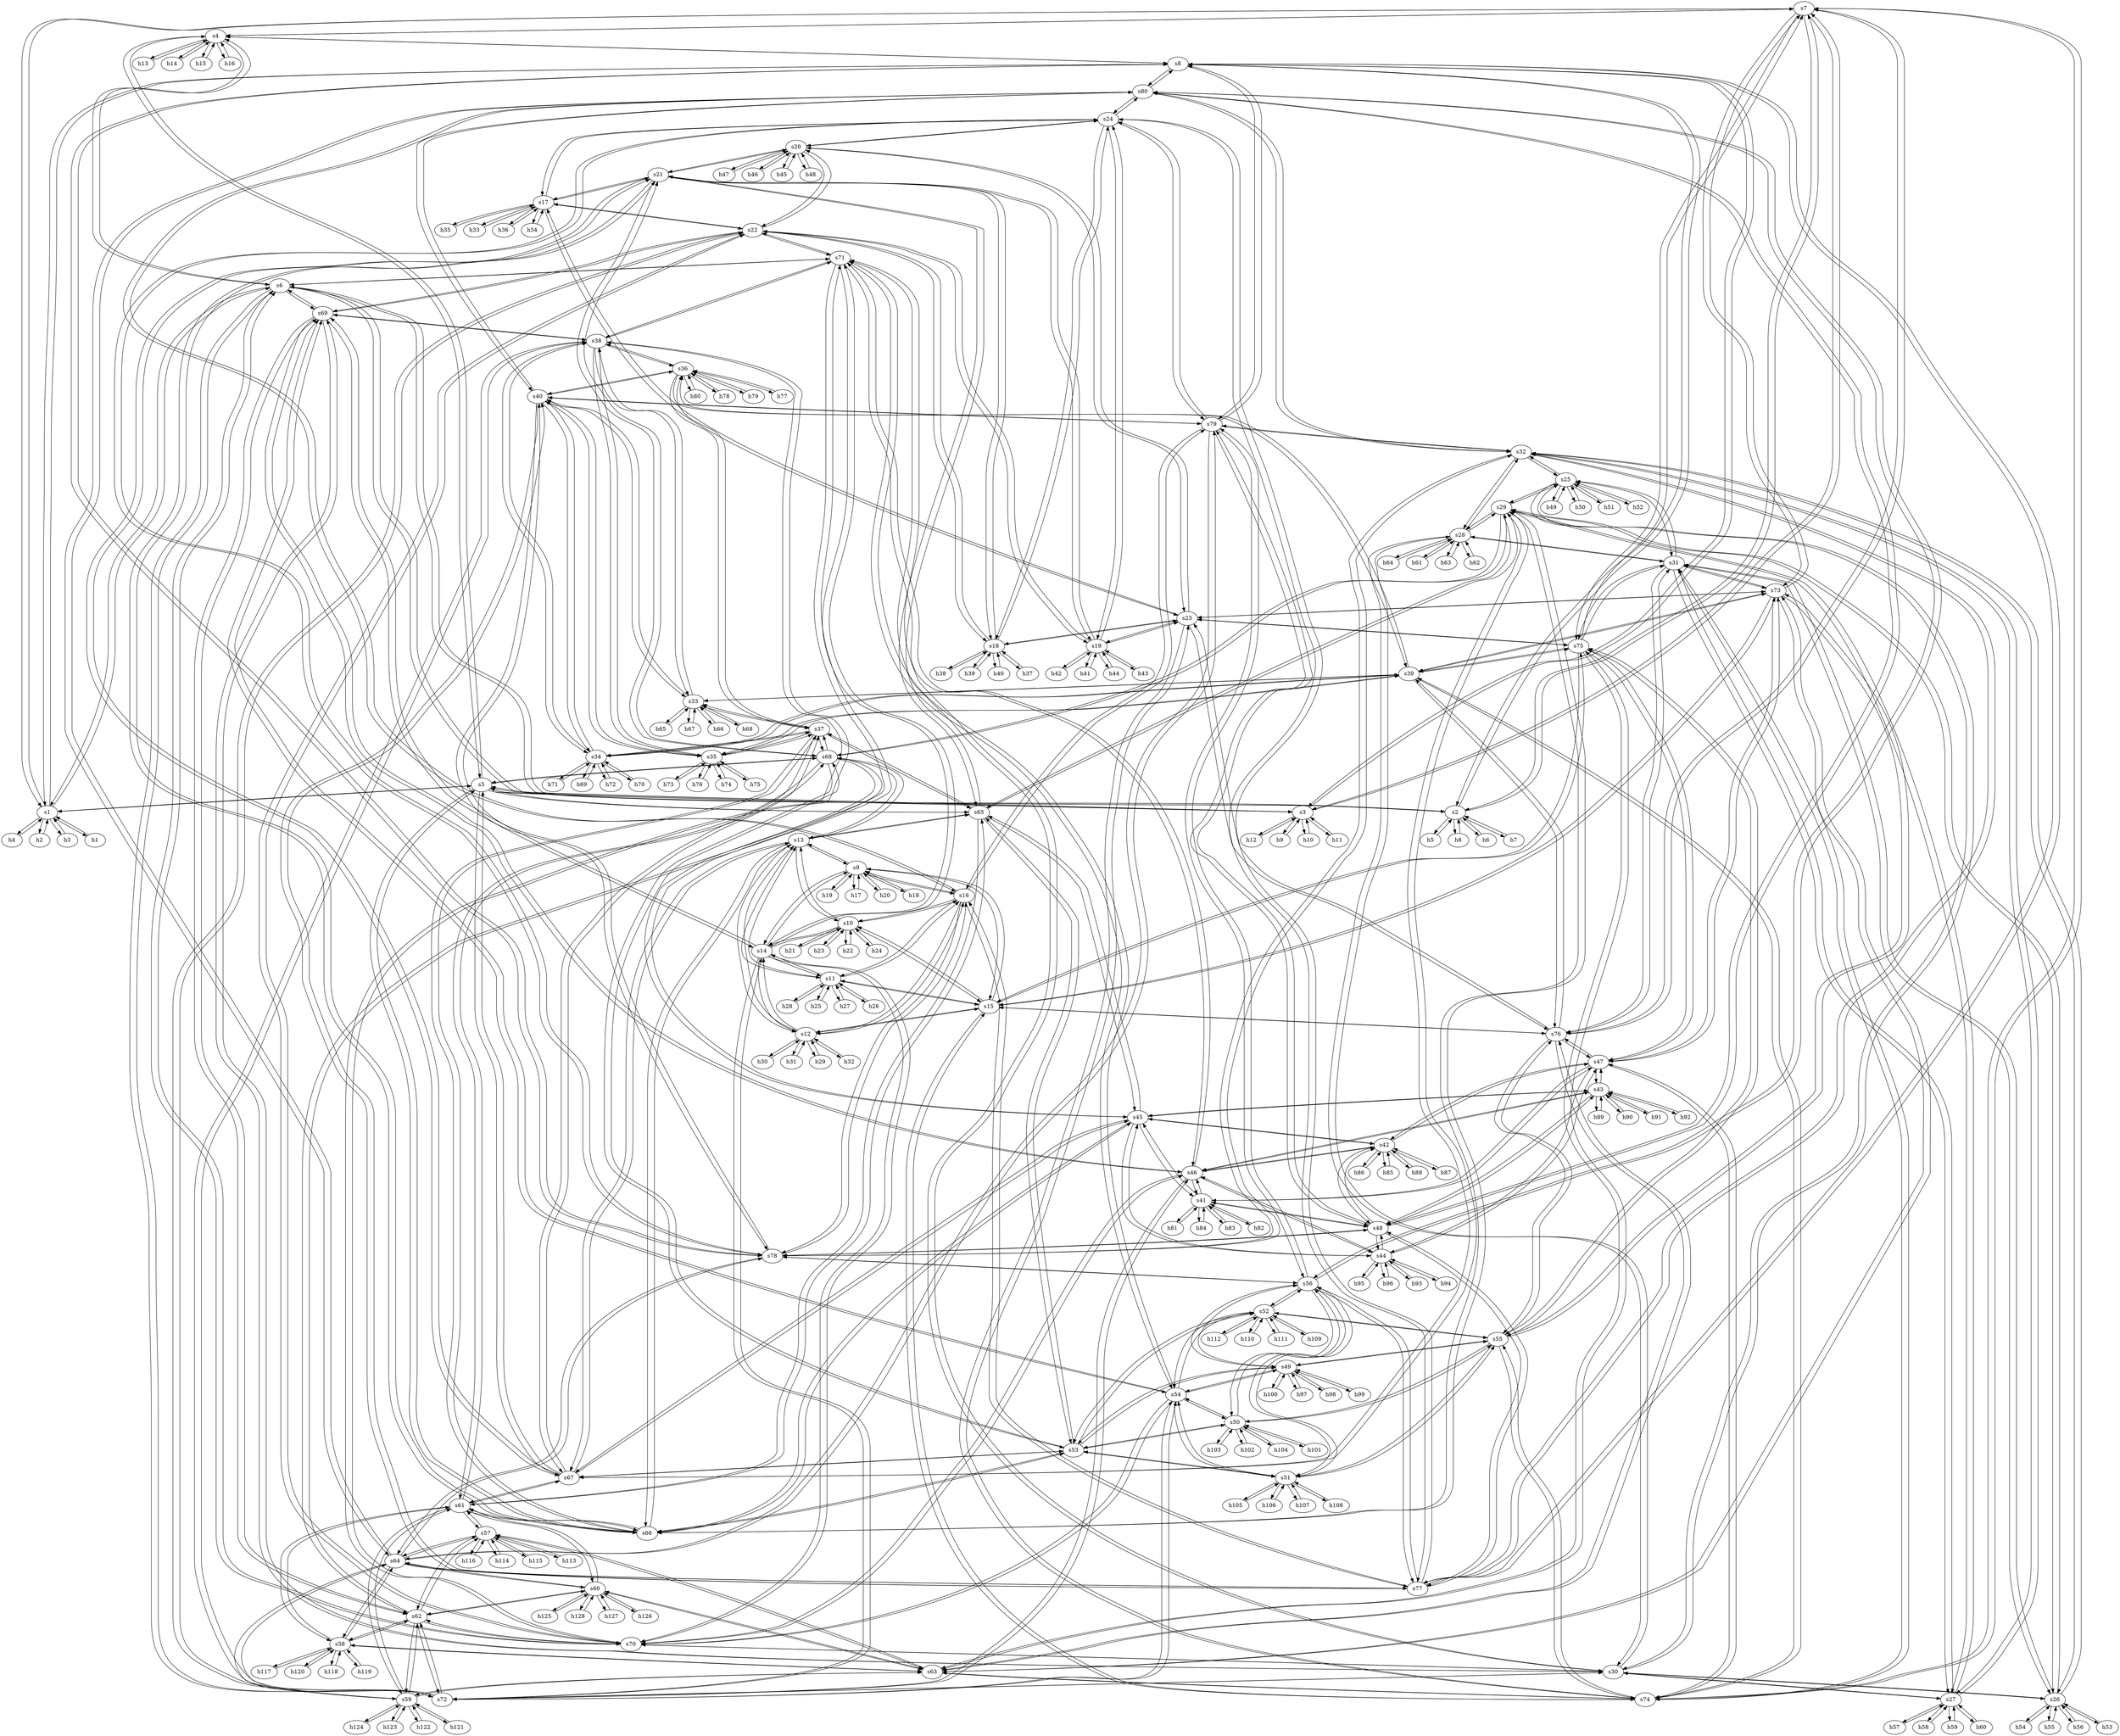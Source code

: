 strict digraph "" {
	s7	 [id=7,
		level=aggregation,
		type=switch];
	s4	 [id=4,
		level="edge",
		type=switch];
	s7 -> s4	 [capacity="1Gbps",
		cost=1,
		dst_port=6,
		src_port=3];
	s73	 [id=73,
		level=core,
		type=switch];
	s7 -> s73	 [capacity="1Gbps",
		cost=1,
		dst_port=0,
		src_port=4];
	s75	 [id=75,
		level=core,
		type=switch];
	s7 -> s75	 [capacity="1Gbps",
		cost=1,
		dst_port=0,
		src_port=6];
	s74	 [id=74,
		level=core,
		type=switch];
	s7 -> s74	 [capacity="1Gbps",
		cost=1,
		dst_port=0,
		src_port=5];
	s76	 [id=76,
		level=core,
		type=switch];
	s7 -> s76	 [capacity="1Gbps",
		cost=1,
		dst_port=0,
		src_port=7];
	s3	 [id=3,
		level="edge",
		type=switch];
	s7 -> s3	 [capacity="1Gbps",
		cost=1,
		dst_port=6,
		src_port=2];
	s2	 [id=2,
		level="edge",
		type=switch];
	s7 -> s2	 [capacity="1Gbps",
		cost=1,
		dst_port=6,
		src_port=1];
	s1	 [id=1,
		level="edge",
		type=switch];
	s7 -> s1	 [capacity="1Gbps",
		cost=1,
		dst_port=6,
		src_port=0];
	s6	 [id=6,
		level=aggregation,
		type=switch];
	s6 -> s4	 [capacity="1Gbps",
		cost=1,
		dst_port=5,
		src_port=3];
	s71	 [id=71,
		level=core,
		type=switch];
	s6 -> s71	 [capacity="1Gbps",
		cost=1,
		dst_port=0,
		src_port=6];
	s70	 [id=70,
		level=core,
		type=switch];
	s6 -> s70	 [capacity="1Gbps",
		cost=1,
		dst_port=0,
		src_port=5];
	s72	 [id=72,
		level=core,
		type=switch];
	s6 -> s72	 [capacity="1Gbps",
		cost=1,
		dst_port=0,
		src_port=7];
	s69	 [id=69,
		level=core,
		type=switch];
	s6 -> s69	 [capacity="1Gbps",
		cost=1,
		dst_port=0,
		src_port=4];
	s6 -> s3	 [capacity="1Gbps",
		cost=1,
		dst_port=5,
		src_port=2];
	s6 -> s2	 [capacity="1Gbps",
		cost=1,
		dst_port=5,
		src_port=1];
	s6 -> s1	 [capacity="1Gbps",
		cost=1,
		dst_port=5,
		src_port=0];
	h47	 [ip="111.0.0.47",
		mac="0:0:0:0:0:2f",
		type=host];
	s20	 [id=20,
		level="edge",
		type=switch];
	h47 -> s20	 [capacity="1Gbps",
		cost=1,
		dst_port=2,
		src_port=0];
	h46	 [ip="111.0.0.46",
		mac="0:0:0:0:0:2e",
		type=host];
	h46 -> s20	 [capacity="1Gbps",
		cost=1,
		dst_port=1,
		src_port=0];
	h45	 [ip="111.0.0.45",
		mac="0:0:0:0:0:2d",
		type=host];
	h45 -> s20	 [capacity="1Gbps",
		cost=1,
		dst_port=0,
		src_port=0];
	h44	 [ip="111.0.0.44",
		mac="0:0:0:0:0:2c",
		type=host];
	s19	 [id=19,
		level="edge",
		type=switch];
	h44 -> s19	 [capacity="1Gbps",
		cost=1,
		dst_port=3,
		src_port=0];
	h43	 [ip="111.0.0.43",
		mac="0:0:0:0:0:2b",
		type=host];
	h43 -> s19	 [capacity="1Gbps",
		cost=1,
		dst_port=2,
		src_port=0];
	h42	 [ip="111.0.0.42",
		mac="0:0:0:0:0:2a",
		type=host];
	h42 -> s19	 [capacity="1Gbps",
		cost=1,
		dst_port=1,
		src_port=0];
	h41	 [ip="111.0.0.41",
		mac="0:0:0:0:0:29",
		type=host];
	h41 -> s19	 [capacity="1Gbps",
		cost=1,
		dst_port=0,
		src_port=0];
	h40	 [ip="111.0.0.40",
		mac="0:0:0:0:0:28",
		type=host];
	s18	 [id=18,
		level="edge",
		type=switch];
	h40 -> s18	 [capacity="1Gbps",
		cost=1,
		dst_port=3,
		src_port=0];
	s4 -> s7	 [capacity="1Gbps",
		cost=1,
		dst_port=3,
		src_port=6];
	s4 -> s6	 [capacity="1Gbps",
		cost=1,
		dst_port=3,
		src_port=5];
	s5	 [id=5,
		level=aggregation,
		type=switch];
	s4 -> s5	 [capacity="1Gbps",
		cost=1,
		dst_port=3,
		src_port=4];
	h13	 [ip="111.0.0.13",
		mac="0:0:0:0:0:d",
		type=host];
	s4 -> h13	 [capacity="1Gbps",
		cost=1,
		dst_port=0,
		src_port=0];
	h14	 [ip="111.0.0.14",
		mac="0:0:0:0:0:e",
		type=host];
	s4 -> h14	 [capacity="1Gbps",
		cost=1,
		dst_port=0,
		src_port=1];
	h15	 [ip="111.0.0.15",
		mac="0:0:0:0:0:f",
		type=host];
	s4 -> h15	 [capacity="1Gbps",
		cost=1,
		dst_port=0,
		src_port=2];
	h16	 [ip="111.0.0.16",
		mac="0:0:0:0:0:10",
		type=host];
	s4 -> h16	 [capacity="1Gbps",
		cost=1,
		dst_port=0,
		src_port=3];
	s8	 [id=8,
		level=aggregation,
		type=switch];
	s4 -> s8	 [capacity="1Gbps",
		cost=1,
		dst_port=3,
		src_port=7];
	h49	 [ip="111.0.0.49",
		mac="0:0:0:0:0:31",
		type=host];
	s25	 [id=25,
		level="edge",
		type=switch];
	h49 -> s25	 [capacity="1Gbps",
		cost=1,
		dst_port=0,
		src_port=0];
	h48	 [ip="111.0.0.48",
		mac="0:0:0:0:0:30",
		type=host];
	h48 -> s20	 [capacity="1Gbps",
		cost=1,
		dst_port=3,
		src_port=0];
	s57	 [id=57,
		level="edge",
		type=switch];
	h113	 [ip="111.0.0.113",
		mac="0:0:0:0:0:71",
		type=host];
	s57 -> h113	 [capacity="1Gbps",
		cost=1,
		dst_port=0,
		src_port=0];
	h116	 [ip="111.0.0.116",
		mac="0:0:0:0:0:74",
		type=host];
	s57 -> h116	 [capacity="1Gbps",
		cost=1,
		dst_port=0,
		src_port=3];
	h114	 [ip="111.0.0.114",
		mac="0:0:0:0:0:72",
		type=host];
	s57 -> h114	 [capacity="1Gbps",
		cost=1,
		dst_port=0,
		src_port=1];
	h115	 [ip="111.0.0.115",
		mac="0:0:0:0:0:73",
		type=host];
	s57 -> h115	 [capacity="1Gbps",
		cost=1,
		dst_port=0,
		src_port=2];
	s64	 [id=64,
		level=aggregation,
		type=switch];
	s57 -> s64	 [capacity="1Gbps",
		cost=1,
		dst_port=0,
		src_port=7];
	s62	 [id=62,
		level=aggregation,
		type=switch];
	s57 -> s62	 [capacity="1Gbps",
		cost=1,
		dst_port=0,
		src_port=5];
	s63	 [id=63,
		level=aggregation,
		type=switch];
	s57 -> s63	 [capacity="1Gbps",
		cost=1,
		dst_port=0,
		src_port=6];
	s61	 [id=61,
		level=aggregation,
		type=switch];
	s57 -> s61	 [capacity="1Gbps",
		cost=1,
		dst_port=0,
		src_port=4];
	s56	 [id=56,
		level=aggregation,
		type=switch];
	s52	 [id=52,
		level="edge",
		type=switch];
	s56 -> s52	 [capacity="1Gbps",
		cost=1,
		dst_port=7,
		src_port=3];
	s51	 [id=51,
		level="edge",
		type=switch];
	s56 -> s51	 [capacity="1Gbps",
		cost=1,
		dst_port=7,
		src_port=2];
	s50	 [id=50,
		level="edge",
		type=switch];
	s56 -> s50	 [capacity="1Gbps",
		cost=1,
		dst_port=7,
		src_port=1];
	s49	 [id=49,
		level="edge",
		type=switch];
	s56 -> s49	 [capacity="1Gbps",
		cost=1,
		dst_port=7,
		src_port=0];
	s79	 [id=79,
		level=core,
		type=switch];
	s56 -> s79	 [capacity="1Gbps",
		cost=1,
		dst_port=6,
		src_port=6];
	s78	 [id=78,
		level=core,
		type=switch];
	s56 -> s78	 [capacity="1Gbps",
		cost=1,
		dst_port=6,
		src_port=5];
	s77	 [id=77,
		level=core,
		type=switch];
	s56 -> s77	 [capacity="1Gbps",
		cost=1,
		dst_port=6,
		src_port=4];
	s80	 [id=80,
		level=core,
		type=switch];
	s56 -> s80	 [capacity="1Gbps",
		cost=1,
		dst_port=6,
		src_port=7];
	s55	 [id=55,
		level=aggregation,
		type=switch];
	s55 -> s52	 [capacity="1Gbps",
		cost=1,
		dst_port=6,
		src_port=3];
	s55 -> s51	 [capacity="1Gbps",
		cost=1,
		dst_port=6,
		src_port=2];
	s55 -> s50	 [capacity="1Gbps",
		cost=1,
		dst_port=6,
		src_port=1];
	s55 -> s49	 [capacity="1Gbps",
		cost=1,
		dst_port=6,
		src_port=0];
	s55 -> s73	 [capacity="1Gbps",
		cost=1,
		dst_port=6,
		src_port=4];
	s55 -> s75	 [capacity="1Gbps",
		cost=1,
		dst_port=6,
		src_port=6];
	s55 -> s74	 [capacity="1Gbps",
		cost=1,
		dst_port=6,
		src_port=5];
	s55 -> s76	 [capacity="1Gbps",
		cost=1,
		dst_port=6,
		src_port=7];
	s54	 [id=54,
		level=aggregation,
		type=switch];
	s54 -> s52	 [capacity="1Gbps",
		cost=1,
		dst_port=5,
		src_port=3];
	s54 -> s51	 [capacity="1Gbps",
		cost=1,
		dst_port=5,
		src_port=2];
	s54 -> s50	 [capacity="1Gbps",
		cost=1,
		dst_port=5,
		src_port=1];
	s54 -> s49	 [capacity="1Gbps",
		cost=1,
		dst_port=5,
		src_port=0];
	s54 -> s71	 [capacity="1Gbps",
		cost=1,
		dst_port=6,
		src_port=6];
	s54 -> s70	 [capacity="1Gbps",
		cost=1,
		dst_port=6,
		src_port=5];
	s54 -> s72	 [capacity="1Gbps",
		cost=1,
		dst_port=6,
		src_port=7];
	s54 -> s69	 [capacity="1Gbps",
		cost=1,
		dst_port=6,
		src_port=4];
	s53	 [id=53,
		level=aggregation,
		type=switch];
	s53 -> s52	 [capacity="1Gbps",
		cost=1,
		dst_port=4,
		src_port=3];
	s53 -> s51	 [capacity="1Gbps",
		cost=1,
		dst_port=4,
		src_port=2];
	s53 -> s50	 [capacity="1Gbps",
		cost=1,
		dst_port=4,
		src_port=1];
	s53 -> s49	 [capacity="1Gbps",
		cost=1,
		dst_port=4,
		src_port=0];
	s68	 [id=68,
		level=core,
		type=switch];
	s53 -> s68	 [capacity="1Gbps",
		cost=1,
		dst_port=6,
		src_port=7];
	s66	 [id=66,
		level=core,
		type=switch];
	s53 -> s66	 [capacity="1Gbps",
		cost=1,
		dst_port=6,
		src_port=5];
	s67	 [id=67,
		level=core,
		type=switch];
	s53 -> s67	 [capacity="1Gbps",
		cost=1,
		dst_port=6,
		src_port=6];
	s65	 [id=65,
		level=core,
		type=switch];
	s53 -> s65	 [capacity="1Gbps",
		cost=1,
		dst_port=6,
		src_port=4];
	s52 -> s56	 [capacity="1Gbps",
		cost=1,
		dst_port=3,
		src_port=7];
	s52 -> s55	 [capacity="1Gbps",
		cost=1,
		dst_port=3,
		src_port=6];
	s52 -> s54	 [capacity="1Gbps",
		cost=1,
		dst_port=3,
		src_port=5];
	s52 -> s53	 [capacity="1Gbps",
		cost=1,
		dst_port=3,
		src_port=4];
	h112	 [ip="111.0.0.112",
		mac="0:0:0:0:0:70",
		type=host];
	s52 -> h112	 [capacity="1Gbps",
		cost=1,
		dst_port=0,
		src_port=3];
	h110	 [ip="111.0.0.110",
		mac="0:0:0:0:0:6e",
		type=host];
	s52 -> h110	 [capacity="1Gbps",
		cost=1,
		dst_port=0,
		src_port=1];
	h111	 [ip="111.0.0.111",
		mac="0:0:0:0:0:6f",
		type=host];
	s52 -> h111	 [capacity="1Gbps",
		cost=1,
		dst_port=0,
		src_port=2];
	h109	 [ip="111.0.0.109",
		mac="0:0:0:0:0:6d",
		type=host];
	s52 -> h109	 [capacity="1Gbps",
		cost=1,
		dst_port=0,
		src_port=0];
	s51 -> s56	 [capacity="1Gbps",
		cost=1,
		dst_port=2,
		src_port=7];
	s51 -> s55	 [capacity="1Gbps",
		cost=1,
		dst_port=2,
		src_port=6];
	s51 -> s54	 [capacity="1Gbps",
		cost=1,
		dst_port=2,
		src_port=5];
	s51 -> s53	 [capacity="1Gbps",
		cost=1,
		dst_port=2,
		src_port=4];
	h105	 [ip="111.0.0.105",
		mac="0:0:0:0:0:69",
		type=host];
	s51 -> h105	 [capacity="1Gbps",
		cost=1,
		dst_port=0,
		src_port=0];
	h106	 [ip="111.0.0.106",
		mac="0:0:0:0:0:6a",
		type=host];
	s51 -> h106	 [capacity="1Gbps",
		cost=1,
		dst_port=0,
		src_port=1];
	h107	 [ip="111.0.0.107",
		mac="0:0:0:0:0:6b",
		type=host];
	s51 -> h107	 [capacity="1Gbps",
		cost=1,
		dst_port=0,
		src_port=2];
	h108	 [ip="111.0.0.108",
		mac="0:0:0:0:0:6c",
		type=host];
	s51 -> h108	 [capacity="1Gbps",
		cost=1,
		dst_port=0,
		src_port=3];
	s50 -> s56	 [capacity="1Gbps",
		cost=1,
		dst_port=1,
		src_port=7];
	s50 -> s55	 [capacity="1Gbps",
		cost=1,
		dst_port=1,
		src_port=6];
	s50 -> s54	 [capacity="1Gbps",
		cost=1,
		dst_port=1,
		src_port=5];
	s50 -> s53	 [capacity="1Gbps",
		cost=1,
		dst_port=1,
		src_port=4];
	h104	 [ip="111.0.0.104",
		mac="0:0:0:0:0:68",
		type=host];
	s50 -> h104	 [capacity="1Gbps",
		cost=1,
		dst_port=0,
		src_port=3];
	h101	 [ip="111.0.0.101",
		mac="0:0:0:0:0:65",
		type=host];
	s50 -> h101	 [capacity="1Gbps",
		cost=1,
		dst_port=0,
		src_port=0];
	h103	 [ip="111.0.0.103",
		mac="0:0:0:0:0:67",
		type=host];
	s50 -> h103	 [capacity="1Gbps",
		cost=1,
		dst_port=0,
		src_port=2];
	h102	 [ip="111.0.0.102",
		mac="0:0:0:0:0:66",
		type=host];
	s50 -> h102	 [capacity="1Gbps",
		cost=1,
		dst_port=0,
		src_port=1];
	s59	 [id=59,
		level="edge",
		type=switch];
	h124	 [ip="111.0.0.124",
		mac="0:0:0:0:0:7c",
		type=host];
	s59 -> h124	 [capacity="1Gbps",
		cost=1,
		dst_port=0,
		src_port=3];
	h123	 [ip="111.0.0.123",
		mac="0:0:0:0:0:7b",
		type=host];
	s59 -> h123	 [capacity="1Gbps",
		cost=1,
		dst_port=0,
		src_port=2];
	h122	 [ip="111.0.0.122",
		mac="0:0:0:0:0:7a",
		type=host];
	s59 -> h122	 [capacity="1Gbps",
		cost=1,
		dst_port=0,
		src_port=1];
	h121	 [ip="111.0.0.121",
		mac="0:0:0:0:0:79",
		type=host];
	s59 -> h121	 [capacity="1Gbps",
		cost=1,
		dst_port=0,
		src_port=0];
	s59 -> s64	 [capacity="1Gbps",
		cost=1,
		dst_port=2,
		src_port=7];
	s59 -> s62	 [capacity="1Gbps",
		cost=1,
		dst_port=2,
		src_port=5];
	s59 -> s63	 [capacity="1Gbps",
		cost=1,
		dst_port=2,
		src_port=6];
	s59 -> s61	 [capacity="1Gbps",
		cost=1,
		dst_port=2,
		src_port=4];
	s58	 [id=58,
		level="edge",
		type=switch];
	h120	 [ip="111.0.0.120",
		mac="0:0:0:0:0:78",
		type=host];
	s58 -> h120	 [capacity="1Gbps",
		cost=1,
		dst_port=0,
		src_port=3];
	h118	 [ip="111.0.0.118",
		mac="0:0:0:0:0:76",
		type=host];
	s58 -> h118	 [capacity="1Gbps",
		cost=1,
		dst_port=0,
		src_port=1];
	h119	 [ip="111.0.0.119",
		mac="0:0:0:0:0:77",
		type=host];
	s58 -> h119	 [capacity="1Gbps",
		cost=1,
		dst_port=0,
		src_port=2];
	h117	 [ip="111.0.0.117",
		mac="0:0:0:0:0:75",
		type=host];
	s58 -> h117	 [capacity="1Gbps",
		cost=1,
		dst_port=0,
		src_port=0];
	s58 -> s64	 [capacity="1Gbps",
		cost=1,
		dst_port=1,
		src_port=7];
	s58 -> s62	 [capacity="1Gbps",
		cost=1,
		dst_port=1,
		src_port=5];
	s58 -> s63	 [capacity="1Gbps",
		cost=1,
		dst_port=1,
		src_port=6];
	s58 -> s61	 [capacity="1Gbps",
		cost=1,
		dst_port=1,
		src_port=4];
	h128	 [ip="111.0.0.128",
		mac="0:0:0:0:0:80",
		type=host];
	s60	 [id=60,
		level="edge",
		type=switch];
	h128 -> s60	 [capacity="1Gbps",
		cost=1,
		dst_port=3,
		src_port=0];
	h127	 [ip="111.0.0.127",
		mac="0:0:0:0:0:7f",
		type=host];
	h127 -> s60	 [capacity="1Gbps",
		cost=1,
		dst_port=2,
		src_port=0];
	h126	 [ip="111.0.0.126",
		mac="0:0:0:0:0:7e",
		type=host];
	h126 -> s60	 [capacity="1Gbps",
		cost=1,
		dst_port=1,
		src_port=0];
	h125	 [ip="111.0.0.125",
		mac="0:0:0:0:0:7d",
		type=host];
	h125 -> s60	 [capacity="1Gbps",
		cost=1,
		dst_port=0,
		src_port=0];
	h124 -> s59	 [capacity="1Gbps",
		cost=1,
		dst_port=3,
		src_port=0];
	h123 -> s59	 [capacity="1Gbps",
		cost=1,
		dst_port=2,
		src_port=0];
	h122 -> s59	 [capacity="1Gbps",
		cost=1,
		dst_port=1,
		src_port=0];
	h121 -> s59	 [capacity="1Gbps",
		cost=1,
		dst_port=0,
		src_port=0];
	h120 -> s58	 [capacity="1Gbps",
		cost=1,
		dst_port=3,
		src_port=0];
	h54	 [ip="111.0.0.54",
		mac="0:0:0:0:0:36",
		type=host];
	s26	 [id=26,
		level="edge",
		type=switch];
	h54 -> s26	 [capacity="1Gbps",
		cost=1,
		dst_port=1,
		src_port=0];
	h55	 [ip="111.0.0.55",
		mac="0:0:0:0:0:37",
		type=host];
	h55 -> s26	 [capacity="1Gbps",
		cost=1,
		dst_port=2,
		src_port=0];
	h56	 [ip="111.0.0.56",
		mac="0:0:0:0:0:38",
		type=host];
	h56 -> s26	 [capacity="1Gbps",
		cost=1,
		dst_port=3,
		src_port=0];
	h57	 [ip="111.0.0.57",
		mac="0:0:0:0:0:39",
		type=host];
	s27	 [id=27,
		level="edge",
		type=switch];
	h57 -> s27	 [capacity="1Gbps",
		cost=1,
		dst_port=0,
		src_port=0];
	h50	 [ip="111.0.0.50",
		mac="0:0:0:0:0:32",
		type=host];
	h50 -> s25	 [capacity="1Gbps",
		cost=1,
		dst_port=1,
		src_port=0];
	h51	 [ip="111.0.0.51",
		mac="0:0:0:0:0:33",
		type=host];
	h51 -> s25	 [capacity="1Gbps",
		cost=1,
		dst_port=2,
		src_port=0];
	h52	 [ip="111.0.0.52",
		mac="0:0:0:0:0:34",
		type=host];
	h52 -> s25	 [capacity="1Gbps",
		cost=1,
		dst_port=3,
		src_port=0];
	h53	 [ip="111.0.0.53",
		mac="0:0:0:0:0:35",
		type=host];
	h53 -> s26	 [capacity="1Gbps",
		cost=1,
		dst_port=0,
		src_port=0];
	h58	 [ip="111.0.0.58",
		mac="0:0:0:0:0:3a",
		type=host];
	h58 -> s27	 [capacity="1Gbps",
		cost=1,
		dst_port=1,
		src_port=0];
	h59	 [ip="111.0.0.59",
		mac="0:0:0:0:0:3b",
		type=host];
	h59 -> s27	 [capacity="1Gbps",
		cost=1,
		dst_port=2,
		src_port=0];
	s44	 [id=44,
		level="edge",
		type=switch];
	s45	 [id=45,
		level=aggregation,
		type=switch];
	s44 -> s45	 [capacity="1Gbps",
		cost=1,
		dst_port=3,
		src_port=4];
	s46	 [id=46,
		level=aggregation,
		type=switch];
	s44 -> s46	 [capacity="1Gbps",
		cost=1,
		dst_port=3,
		src_port=5];
	s47	 [id=47,
		level=aggregation,
		type=switch];
	s44 -> s47	 [capacity="1Gbps",
		cost=1,
		dst_port=3,
		src_port=6];
	s48	 [id=48,
		level=aggregation,
		type=switch];
	s44 -> s48	 [capacity="1Gbps",
		cost=1,
		dst_port=3,
		src_port=7];
	h93	 [ip="111.0.0.93",
		mac="0:0:0:0:0:5d",
		type=host];
	s44 -> h93	 [capacity="1Gbps",
		cost=1,
		dst_port=0,
		src_port=0];
	h94	 [ip="111.0.0.94",
		mac="0:0:0:0:0:5e",
		type=host];
	s44 -> h94	 [capacity="1Gbps",
		cost=1,
		dst_port=0,
		src_port=1];
	h95	 [ip="111.0.0.95",
		mac="0:0:0:0:0:5f",
		type=host];
	s44 -> h95	 [capacity="1Gbps",
		cost=1,
		dst_port=0,
		src_port=2];
	h96	 [ip="111.0.0.96",
		mac="0:0:0:0:0:60",
		type=host];
	s44 -> h96	 [capacity="1Gbps",
		cost=1,
		dst_port=0,
		src_port=3];
	s45 -> s44	 [capacity="1Gbps",
		cost=1,
		dst_port=4,
		src_port=3];
	s41	 [id=41,
		level="edge",
		type=switch];
	s45 -> s41	 [capacity="1Gbps",
		cost=1,
		dst_port=4,
		src_port=0];
	s42	 [id=42,
		level="edge",
		type=switch];
	s45 -> s42	 [capacity="1Gbps",
		cost=1,
		dst_port=4,
		src_port=1];
	s43	 [id=43,
		level="edge",
		type=switch];
	s45 -> s43	 [capacity="1Gbps",
		cost=1,
		dst_port=4,
		src_port=2];
	s45 -> s68	 [capacity="1Gbps",
		cost=1,
		dst_port=5,
		src_port=7];
	s45 -> s66	 [capacity="1Gbps",
		cost=1,
		dst_port=5,
		src_port=5];
	s45 -> s67	 [capacity="1Gbps",
		cost=1,
		dst_port=5,
		src_port=6];
	s45 -> s65	 [capacity="1Gbps",
		cost=1,
		dst_port=5,
		src_port=4];
	s46 -> s44	 [capacity="1Gbps",
		cost=1,
		dst_port=5,
		src_port=3];
	s46 -> s41	 [capacity="1Gbps",
		cost=1,
		dst_port=5,
		src_port=0];
	s46 -> s42	 [capacity="1Gbps",
		cost=1,
		dst_port=5,
		src_port=1];
	s46 -> s43	 [capacity="1Gbps",
		cost=1,
		dst_port=5,
		src_port=2];
	s46 -> s71	 [capacity="1Gbps",
		cost=1,
		dst_port=5,
		src_port=6];
	s46 -> s70	 [capacity="1Gbps",
		cost=1,
		dst_port=5,
		src_port=5];
	s46 -> s72	 [capacity="1Gbps",
		cost=1,
		dst_port=5,
		src_port=7];
	s46 -> s69	 [capacity="1Gbps",
		cost=1,
		dst_port=5,
		src_port=4];
	s47 -> s44	 [capacity="1Gbps",
		cost=1,
		dst_port=6,
		src_port=3];
	s47 -> s41	 [capacity="1Gbps",
		cost=1,
		dst_port=6,
		src_port=0];
	s47 -> s42	 [capacity="1Gbps",
		cost=1,
		dst_port=6,
		src_port=1];
	s47 -> s43	 [capacity="1Gbps",
		cost=1,
		dst_port=6,
		src_port=2];
	s47 -> s73	 [capacity="1Gbps",
		cost=1,
		dst_port=5,
		src_port=4];
	s47 -> s75	 [capacity="1Gbps",
		cost=1,
		dst_port=5,
		src_port=6];
	s47 -> s74	 [capacity="1Gbps",
		cost=1,
		dst_port=5,
		src_port=5];
	s47 -> s76	 [capacity="1Gbps",
		cost=1,
		dst_port=5,
		src_port=7];
	s40	 [id=40,
		level=aggregation,
		type=switch];
	s40 -> s79	 [capacity="1Gbps",
		cost=1,
		dst_port=4,
		src_port=6];
	s40 -> s78	 [capacity="1Gbps",
		cost=1,
		dst_port=4,
		src_port=5];
	s40 -> s77	 [capacity="1Gbps",
		cost=1,
		dst_port=4,
		src_port=4];
	s40 -> s80	 [capacity="1Gbps",
		cost=1,
		dst_port=4,
		src_port=7];
	s35	 [id=35,
		level="edge",
		type=switch];
	s40 -> s35	 [capacity="1Gbps",
		cost=1,
		dst_port=7,
		src_port=2];
	s34	 [id=34,
		level="edge",
		type=switch];
	s40 -> s34	 [capacity="1Gbps",
		cost=1,
		dst_port=7,
		src_port=1];
	s33	 [id=33,
		level="edge",
		type=switch];
	s40 -> s33	 [capacity="1Gbps",
		cost=1,
		dst_port=7,
		src_port=0];
	s36	 [id=36,
		level="edge",
		type=switch];
	s40 -> s36	 [capacity="1Gbps",
		cost=1,
		dst_port=7,
		src_port=3];
	s41 -> s45	 [capacity="1Gbps",
		cost=1,
		dst_port=0,
		src_port=4];
	s41 -> s46	 [capacity="1Gbps",
		cost=1,
		dst_port=0,
		src_port=5];
	s41 -> s47	 [capacity="1Gbps",
		cost=1,
		dst_port=0,
		src_port=6];
	s41 -> s48	 [capacity="1Gbps",
		cost=1,
		dst_port=0,
		src_port=7];
	h83	 [ip="111.0.0.83",
		mac="0:0:0:0:0:53",
		type=host];
	s41 -> h83	 [capacity="1Gbps",
		cost=1,
		dst_port=0,
		src_port=2];
	h82	 [ip="111.0.0.82",
		mac="0:0:0:0:0:52",
		type=host];
	s41 -> h82	 [capacity="1Gbps",
		cost=1,
		dst_port=0,
		src_port=1];
	h81	 [ip="111.0.0.81",
		mac="0:0:0:0:0:51",
		type=host];
	s41 -> h81	 [capacity="1Gbps",
		cost=1,
		dst_port=0,
		src_port=0];
	h84	 [ip="111.0.0.84",
		mac="0:0:0:0:0:54",
		type=host];
	s41 -> h84	 [capacity="1Gbps",
		cost=1,
		dst_port=0,
		src_port=3];
	s42 -> s45	 [capacity="1Gbps",
		cost=1,
		dst_port=1,
		src_port=4];
	s42 -> s46	 [capacity="1Gbps",
		cost=1,
		dst_port=1,
		src_port=5];
	s42 -> s47	 [capacity="1Gbps",
		cost=1,
		dst_port=1,
		src_port=6];
	s42 -> s48	 [capacity="1Gbps",
		cost=1,
		dst_port=1,
		src_port=7];
	h87	 [ip="111.0.0.87",
		mac="0:0:0:0:0:57",
		type=host];
	s42 -> h87	 [capacity="1Gbps",
		cost=1,
		dst_port=0,
		src_port=2];
	h86	 [ip="111.0.0.86",
		mac="0:0:0:0:0:56",
		type=host];
	s42 -> h86	 [capacity="1Gbps",
		cost=1,
		dst_port=0,
		src_port=1];
	h85	 [ip="111.0.0.85",
		mac="0:0:0:0:0:55",
		type=host];
	s42 -> h85	 [capacity="1Gbps",
		cost=1,
		dst_port=0,
		src_port=0];
	h88	 [ip="111.0.0.88",
		mac="0:0:0:0:0:58",
		type=host];
	s42 -> h88	 [capacity="1Gbps",
		cost=1,
		dst_port=0,
		src_port=3];
	s43 -> s45	 [capacity="1Gbps",
		cost=1,
		dst_port=2,
		src_port=4];
	s43 -> s46	 [capacity="1Gbps",
		cost=1,
		dst_port=2,
		src_port=5];
	s43 -> s47	 [capacity="1Gbps",
		cost=1,
		dst_port=2,
		src_port=6];
	s43 -> s48	 [capacity="1Gbps",
		cost=1,
		dst_port=2,
		src_port=7];
	h89	 [ip="111.0.0.89",
		mac="0:0:0:0:0:59",
		type=host];
	s43 -> h89	 [capacity="1Gbps",
		cost=1,
		dst_port=0,
		src_port=0];
	h90	 [ip="111.0.0.90",
		mac="0:0:0:0:0:5a",
		type=host];
	s43 -> h90	 [capacity="1Gbps",
		cost=1,
		dst_port=0,
		src_port=1];
	h91	 [ip="111.0.0.91",
		mac="0:0:0:0:0:5b",
		type=host];
	s43 -> h91	 [capacity="1Gbps",
		cost=1,
		dst_port=0,
		src_port=2];
	h92	 [ip="111.0.0.92",
		mac="0:0:0:0:0:5c",
		type=host];
	s43 -> h92	 [capacity="1Gbps",
		cost=1,
		dst_port=0,
		src_port=3];
	s48 -> s44	 [capacity="1Gbps",
		cost=1,
		dst_port=7,
		src_port=3];
	s48 -> s41	 [capacity="1Gbps",
		cost=1,
		dst_port=7,
		src_port=0];
	s48 -> s42	 [capacity="1Gbps",
		cost=1,
		dst_port=7,
		src_port=1];
	s48 -> s43	 [capacity="1Gbps",
		cost=1,
		dst_port=7,
		src_port=2];
	s48 -> s79	 [capacity="1Gbps",
		cost=1,
		dst_port=5,
		src_port=6];
	s48 -> s78	 [capacity="1Gbps",
		cost=1,
		dst_port=5,
		src_port=5];
	s48 -> s77	 [capacity="1Gbps",
		cost=1,
		dst_port=5,
		src_port=4];
	s48 -> s80	 [capacity="1Gbps",
		cost=1,
		dst_port=5,
		src_port=7];
	s49 -> s56	 [capacity="1Gbps",
		cost=1,
		dst_port=0,
		src_port=7];
	s49 -> s55	 [capacity="1Gbps",
		cost=1,
		dst_port=0,
		src_port=6];
	s49 -> s54	 [capacity="1Gbps",
		cost=1,
		dst_port=0,
		src_port=5];
	s49 -> s53	 [capacity="1Gbps",
		cost=1,
		dst_port=0,
		src_port=4];
	h100	 [ip="111.0.0.100",
		mac="0:0:0:0:0:64",
		type=host];
	s49 -> h100	 [capacity="1Gbps",
		cost=1,
		dst_port=0,
		src_port=3];
	h97	 [ip="111.0.0.97",
		mac="0:0:0:0:0:61",
		type=host];
	s49 -> h97	 [capacity="1Gbps",
		cost=1,
		dst_port=0,
		src_port=0];
	h98	 [ip="111.0.0.98",
		mac="0:0:0:0:0:62",
		type=host];
	s49 -> h98	 [capacity="1Gbps",
		cost=1,
		dst_port=0,
		src_port=1];
	h99	 [ip="111.0.0.99",
		mac="0:0:0:0:0:63",
		type=host];
	s49 -> h99	 [capacity="1Gbps",
		cost=1,
		dst_port=0,
		src_port=2];
	h118 -> s58	 [capacity="1Gbps",
		cost=1,
		dst_port=1,
		src_port=0];
	h119 -> s58	 [capacity="1Gbps",
		cost=1,
		dst_port=2,
		src_port=0];
	h112 -> s52	 [capacity="1Gbps",
		cost=1,
		dst_port=3,
		src_port=0];
	h113 -> s57	 [capacity="1Gbps",
		cost=1,
		dst_port=0,
		src_port=0];
	h110 -> s52	 [capacity="1Gbps",
		cost=1,
		dst_port=1,
		src_port=0];
	h111 -> s52	 [capacity="1Gbps",
		cost=1,
		dst_port=2,
		src_port=0];
	h116 -> s57	 [capacity="1Gbps",
		cost=1,
		dst_port=3,
		src_port=0];
	h117 -> s58	 [capacity="1Gbps",
		cost=1,
		dst_port=0,
		src_port=0];
	h114 -> s57	 [capacity="1Gbps",
		cost=1,
		dst_port=1,
		src_port=0];
	h115 -> s57	 [capacity="1Gbps",
		cost=1,
		dst_port=2,
		src_port=0];
	h69	 [ip="111.0.0.69",
		mac="0:0:0:0:0:45",
		type=host];
	h69 -> s34	 [capacity="1Gbps",
		cost=1,
		dst_port=0,
		src_port=0];
	h68	 [ip="111.0.0.68",
		mac="0:0:0:0:0:44",
		type=host];
	h68 -> s33	 [capacity="1Gbps",
		cost=1,
		dst_port=3,
		src_port=0];
	h61	 [ip="111.0.0.61",
		mac="0:0:0:0:0:3d",
		type=host];
	s28	 [id=28,
		level="edge",
		type=switch];
	h61 -> s28	 [capacity="1Gbps",
		cost=1,
		dst_port=0,
		src_port=0];
	h60	 [ip="111.0.0.60",
		mac="0:0:0:0:0:3c",
		type=host];
	h60 -> s27	 [capacity="1Gbps",
		cost=1,
		dst_port=3,
		src_port=0];
	h63	 [ip="111.0.0.63",
		mac="0:0:0:0:0:3f",
		type=host];
	h63 -> s28	 [capacity="1Gbps",
		cost=1,
		dst_port=2,
		src_port=0];
	h62	 [ip="111.0.0.62",
		mac="0:0:0:0:0:3e",
		type=host];
	h62 -> s28	 [capacity="1Gbps",
		cost=1,
		dst_port=1,
		src_port=0];
	h65	 [ip="111.0.0.65",
		mac="0:0:0:0:0:41",
		type=host];
	h65 -> s33	 [capacity="1Gbps",
		cost=1,
		dst_port=0,
		src_port=0];
	h64	 [ip="111.0.0.64",
		mac="0:0:0:0:0:40",
		type=host];
	h64 -> s28	 [capacity="1Gbps",
		cost=1,
		dst_port=3,
		src_port=0];
	h67	 [ip="111.0.0.67",
		mac="0:0:0:0:0:43",
		type=host];
	h67 -> s33	 [capacity="1Gbps",
		cost=1,
		dst_port=2,
		src_port=0];
	h66	 [ip="111.0.0.66",
		mac="0:0:0:0:0:42",
		type=host];
	h66 -> s33	 [capacity="1Gbps",
		cost=1,
		dst_port=1,
		src_port=0];
	s79 -> s56	 [capacity="1Gbps",
		cost=1,
		dst_port=6,
		src_port=6];
	s79 -> s40	 [capacity="1Gbps",
		cost=1,
		dst_port=6,
		src_port=4];
	s79 -> s48	 [capacity="1Gbps",
		cost=1,
		dst_port=6,
		src_port=5];
	s16	 [id=16,
		level=aggregation,
		type=switch];
	s79 -> s16	 [capacity="1Gbps",
		cost=1,
		dst_port=6,
		src_port=1];
	s79 -> s64	 [capacity="1Gbps",
		cost=1,
		dst_port=6,
		src_port=7];
	s32	 [id=32,
		level=aggregation,
		type=switch];
	s79 -> s32	 [capacity="1Gbps",
		cost=1,
		dst_port=6,
		src_port=3];
	s79 -> s8	 [capacity="1Gbps",
		cost=1,
		dst_port=6,
		src_port=0];
	s24	 [id=24,
		level=aggregation,
		type=switch];
	s79 -> s24	 [capacity="1Gbps",
		cost=1,
		dst_port=6,
		src_port=2];
	s78 -> s56	 [capacity="1Gbps",
		cost=1,
		dst_port=5,
		src_port=6];
	s78 -> s40	 [capacity="1Gbps",
		cost=1,
		dst_port=5,
		src_port=4];
	s78 -> s48	 [capacity="1Gbps",
		cost=1,
		dst_port=5,
		src_port=5];
	s78 -> s16	 [capacity="1Gbps",
		cost=1,
		dst_port=5,
		src_port=1];
	s78 -> s64	 [capacity="1Gbps",
		cost=1,
		dst_port=5,
		src_port=7];
	s78 -> s32	 [capacity="1Gbps",
		cost=1,
		dst_port=5,
		src_port=3];
	s78 -> s8	 [capacity="1Gbps",
		cost=1,
		dst_port=5,
		src_port=0];
	s78 -> s24	 [capacity="1Gbps",
		cost=1,
		dst_port=5,
		src_port=2];
	s5 -> s4	 [capacity="1Gbps",
		cost=1,
		dst_port=4,
		src_port=3];
	s5 -> s68	 [capacity="1Gbps",
		cost=1,
		dst_port=0,
		src_port=7];
	s5 -> s66	 [capacity="1Gbps",
		cost=1,
		dst_port=0,
		src_port=5];
	s5 -> s67	 [capacity="1Gbps",
		cost=1,
		dst_port=0,
		src_port=6];
	s5 -> s65	 [capacity="1Gbps",
		cost=1,
		dst_port=0,
		src_port=4];
	s5 -> s3	 [capacity="1Gbps",
		cost=1,
		dst_port=4,
		src_port=2];
	s5 -> s2	 [capacity="1Gbps",
		cost=1,
		dst_port=4,
		src_port=1];
	s5 -> s1	 [capacity="1Gbps",
		cost=1,
		dst_port=4,
		src_port=0];
	s71 -> s6	 [capacity="1Gbps",
		cost=1,
		dst_port=6,
		src_port=0];
	s71 -> s54	 [capacity="1Gbps",
		cost=1,
		dst_port=6,
		src_port=6];
	s71 -> s46	 [capacity="1Gbps",
		cost=1,
		dst_port=6,
		src_port=5];
	s14	 [id=14,
		level=aggregation,
		type=switch];
	s71 -> s14	 [capacity="1Gbps",
		cost=1,
		dst_port=6,
		src_port=1];
	s71 -> s62	 [capacity="1Gbps",
		cost=1,
		dst_port=6,
		src_port=7];
	s30	 [id=30,
		level=aggregation,
		type=switch];
	s71 -> s30	 [capacity="1Gbps",
		cost=1,
		dst_port=6,
		src_port=3];
	s38	 [id=38,
		level=aggregation,
		type=switch];
	s71 -> s38	 [capacity="1Gbps",
		cost=1,
		dst_port=6,
		src_port=4];
	s22	 [id=22,
		level=aggregation,
		type=switch];
	s71 -> s22	 [capacity="1Gbps",
		cost=1,
		dst_port=6,
		src_port=2];
	s70 -> s6	 [capacity="1Gbps",
		cost=1,
		dst_port=5,
		src_port=0];
	s70 -> s54	 [capacity="1Gbps",
		cost=1,
		dst_port=5,
		src_port=6];
	s70 -> s46	 [capacity="1Gbps",
		cost=1,
		dst_port=5,
		src_port=5];
	s70 -> s14	 [capacity="1Gbps",
		cost=1,
		dst_port=5,
		src_port=1];
	s70 -> s62	 [capacity="1Gbps",
		cost=1,
		dst_port=5,
		src_port=7];
	s70 -> s30	 [capacity="1Gbps",
		cost=1,
		dst_port=5,
		src_port=3];
	s70 -> s38	 [capacity="1Gbps",
		cost=1,
		dst_port=5,
		src_port=4];
	s70 -> s22	 [capacity="1Gbps",
		cost=1,
		dst_port=5,
		src_port=2];
	s73 -> s7	 [capacity="1Gbps",
		cost=1,
		dst_port=4,
		src_port=0];
	s73 -> s55	 [capacity="1Gbps",
		cost=1,
		dst_port=4,
		src_port=6];
	s73 -> s47	 [capacity="1Gbps",
		cost=1,
		dst_port=4,
		src_port=5];
	s15	 [id=15,
		level=aggregation,
		type=switch];
	s73 -> s15	 [capacity="1Gbps",
		cost=1,
		dst_port=4,
		src_port=1];
	s73 -> s63	 [capacity="1Gbps",
		cost=1,
		dst_port=4,
		src_port=7];
	s39	 [id=39,
		level=aggregation,
		type=switch];
	s73 -> s39	 [capacity="1Gbps",
		cost=1,
		dst_port=4,
		src_port=4];
	s31	 [id=31,
		level=aggregation,
		type=switch];
	s73 -> s31	 [capacity="1Gbps",
		cost=1,
		dst_port=4,
		src_port=3];
	s23	 [id=23,
		level=aggregation,
		type=switch];
	s73 -> s23	 [capacity="1Gbps",
		cost=1,
		dst_port=4,
		src_port=2];
	s72 -> s6	 [capacity="1Gbps",
		cost=1,
		dst_port=7,
		src_port=0];
	s72 -> s54	 [capacity="1Gbps",
		cost=1,
		dst_port=7,
		src_port=6];
	s72 -> s46	 [capacity="1Gbps",
		cost=1,
		dst_port=7,
		src_port=5];
	s72 -> s14	 [capacity="1Gbps",
		cost=1,
		dst_port=7,
		src_port=1];
	s72 -> s62	 [capacity="1Gbps",
		cost=1,
		dst_port=7,
		src_port=7];
	s72 -> s30	 [capacity="1Gbps",
		cost=1,
		dst_port=7,
		src_port=3];
	s72 -> s38	 [capacity="1Gbps",
		cost=1,
		dst_port=7,
		src_port=4];
	s72 -> s22	 [capacity="1Gbps",
		cost=1,
		dst_port=7,
		src_port=2];
	s75 -> s7	 [capacity="1Gbps",
		cost=1,
		dst_port=6,
		src_port=0];
	s75 -> s55	 [capacity="1Gbps",
		cost=1,
		dst_port=6,
		src_port=6];
	s75 -> s47	 [capacity="1Gbps",
		cost=1,
		dst_port=6,
		src_port=5];
	s75 -> s15	 [capacity="1Gbps",
		cost=1,
		dst_port=6,
		src_port=1];
	s75 -> s63	 [capacity="1Gbps",
		cost=1,
		dst_port=6,
		src_port=7];
	s75 -> s39	 [capacity="1Gbps",
		cost=1,
		dst_port=6,
		src_port=4];
	s75 -> s31	 [capacity="1Gbps",
		cost=1,
		dst_port=6,
		src_port=3];
	s75 -> s23	 [capacity="1Gbps",
		cost=1,
		dst_port=6,
		src_port=2];
	s74 -> s7	 [capacity="1Gbps",
		cost=1,
		dst_port=5,
		src_port=0];
	s74 -> s55	 [capacity="1Gbps",
		cost=1,
		dst_port=5,
		src_port=6];
	s74 -> s47	 [capacity="1Gbps",
		cost=1,
		dst_port=5,
		src_port=5];
	s74 -> s15	 [capacity="1Gbps",
		cost=1,
		dst_port=5,
		src_port=1];
	s74 -> s63	 [capacity="1Gbps",
		cost=1,
		dst_port=5,
		src_port=7];
	s74 -> s39	 [capacity="1Gbps",
		cost=1,
		dst_port=5,
		src_port=4];
	s74 -> s31	 [capacity="1Gbps",
		cost=1,
		dst_port=5,
		src_port=3];
	s74 -> s23	 [capacity="1Gbps",
		cost=1,
		dst_port=5,
		src_port=2];
	s77 -> s56	 [capacity="1Gbps",
		cost=1,
		dst_port=4,
		src_port=6];
	s77 -> s40	 [capacity="1Gbps",
		cost=1,
		dst_port=4,
		src_port=4];
	s77 -> s48	 [capacity="1Gbps",
		cost=1,
		dst_port=4,
		src_port=5];
	s77 -> s16	 [capacity="1Gbps",
		cost=1,
		dst_port=4,
		src_port=1];
	s77 -> s64	 [capacity="1Gbps",
		cost=1,
		dst_port=4,
		src_port=7];
	s77 -> s32	 [capacity="1Gbps",
		cost=1,
		dst_port=4,
		src_port=3];
	s77 -> s8	 [capacity="1Gbps",
		cost=1,
		dst_port=4,
		src_port=0];
	s77 -> s24	 [capacity="1Gbps",
		cost=1,
		dst_port=4,
		src_port=2];
	s76 -> s7	 [capacity="1Gbps",
		cost=1,
		dst_port=7,
		src_port=0];
	s76 -> s55	 [capacity="1Gbps",
		cost=1,
		dst_port=7,
		src_port=6];
	s76 -> s47	 [capacity="1Gbps",
		cost=1,
		dst_port=7,
		src_port=5];
	s76 -> s15	 [capacity="1Gbps",
		cost=1,
		dst_port=7,
		src_port=1];
	s76 -> s63	 [capacity="1Gbps",
		cost=1,
		dst_port=7,
		src_port=7];
	s76 -> s39	 [capacity="1Gbps",
		cost=1,
		dst_port=7,
		src_port=4];
	s76 -> s31	 [capacity="1Gbps",
		cost=1,
		dst_port=7,
		src_port=3];
	s76 -> s23	 [capacity="1Gbps",
		cost=1,
		dst_port=7,
		src_port=2];
	s19 -> h44	 [capacity="1Gbps",
		cost=1,
		dst_port=0,
		src_port=3];
	s19 -> h43	 [capacity="1Gbps",
		cost=1,
		dst_port=0,
		src_port=2];
	s19 -> h42	 [capacity="1Gbps",
		cost=1,
		dst_port=0,
		src_port=1];
	s19 -> h41	 [capacity="1Gbps",
		cost=1,
		dst_port=0,
		src_port=0];
	s19 -> s23	 [capacity="1Gbps",
		cost=1,
		dst_port=2,
		src_port=6];
	s19 -> s22	 [capacity="1Gbps",
		cost=1,
		dst_port=2,
		src_port=5];
	s21	 [id=21,
		level=aggregation,
		type=switch];
	s19 -> s21	 [capacity="1Gbps",
		cost=1,
		dst_port=2,
		src_port=4];
	s19 -> s24	 [capacity="1Gbps",
		cost=1,
		dst_port=2,
		src_port=7];
	s18 -> h40	 [capacity="1Gbps",
		cost=1,
		dst_port=0,
		src_port=3];
	s18 -> s23	 [capacity="1Gbps",
		cost=1,
		dst_port=1,
		src_port=6];
	h37	 [ip="111.0.0.37",
		mac="0:0:0:0:0:25",
		type=host];
	s18 -> h37	 [capacity="1Gbps",
		cost=1,
		dst_port=0,
		src_port=0];
	h38	 [ip="111.0.0.38",
		mac="0:0:0:0:0:26",
		type=host];
	s18 -> h38	 [capacity="1Gbps",
		cost=1,
		dst_port=0,
		src_port=1];
	h39	 [ip="111.0.0.39",
		mac="0:0:0:0:0:27",
		type=host];
	s18 -> h39	 [capacity="1Gbps",
		cost=1,
		dst_port=0,
		src_port=2];
	s18 -> s22	 [capacity="1Gbps",
		cost=1,
		dst_port=1,
		src_port=5];
	s18 -> s21	 [capacity="1Gbps",
		cost=1,
		dst_port=1,
		src_port=4];
	s18 -> s24	 [capacity="1Gbps",
		cost=1,
		dst_port=1,
		src_port=7];
	s13	 [id=13,
		level=aggregation,
		type=switch];
	s12	 [id=12,
		level="edge",
		type=switch];
	s13 -> s12	 [capacity="1Gbps",
		cost=1,
		dst_port=4,
		src_port=3];
	s11	 [id=11,
		level="edge",
		type=switch];
	s13 -> s11	 [capacity="1Gbps",
		cost=1,
		dst_port=4,
		src_port=2];
	s10	 [id=10,
		level="edge",
		type=switch];
	s13 -> s10	 [capacity="1Gbps",
		cost=1,
		dst_port=4,
		src_port=1];
	s13 -> s68	 [capacity="1Gbps",
		cost=1,
		dst_port=1,
		src_port=7];
	s13 -> s66	 [capacity="1Gbps",
		cost=1,
		dst_port=1,
		src_port=5];
	s13 -> s67	 [capacity="1Gbps",
		cost=1,
		dst_port=1,
		src_port=6];
	s13 -> s65	 [capacity="1Gbps",
		cost=1,
		dst_port=1,
		src_port=4];
	s9	 [id=9,
		level="edge",
		type=switch];
	s13 -> s9	 [capacity="1Gbps",
		cost=1,
		dst_port=4,
		src_port=0];
	s12 -> s13	 [capacity="1Gbps",
		cost=1,
		dst_port=3,
		src_port=4];
	s12 -> s16	 [capacity="1Gbps",
		cost=1,
		dst_port=3,
		src_port=7];
	s12 -> s15	 [capacity="1Gbps",
		cost=1,
		dst_port=3,
		src_port=6];
	s12 -> s14	 [capacity="1Gbps",
		cost=1,
		dst_port=3,
		src_port=5];
	h29	 [ip="111.0.0.29",
		mac="0:0:0:0:0:1d",
		type=host];
	s12 -> h29	 [capacity="1Gbps",
		cost=1,
		dst_port=0,
		src_port=0];
	h32	 [ip="111.0.0.32",
		mac="0:0:0:0:0:20",
		type=host];
	s12 -> h32	 [capacity="1Gbps",
		cost=1,
		dst_port=0,
		src_port=3];
	h30	 [ip="111.0.0.30",
		mac="0:0:0:0:0:1e",
		type=host];
	s12 -> h30	 [capacity="1Gbps",
		cost=1,
		dst_port=0,
		src_port=1];
	h31	 [ip="111.0.0.31",
		mac="0:0:0:0:0:1f",
		type=host];
	s12 -> h31	 [capacity="1Gbps",
		cost=1,
		dst_port=0,
		src_port=2];
	s11 -> s13	 [capacity="1Gbps",
		cost=1,
		dst_port=2,
		src_port=4];
	s11 -> s16	 [capacity="1Gbps",
		cost=1,
		dst_port=2,
		src_port=7];
	s11 -> s15	 [capacity="1Gbps",
		cost=1,
		dst_port=2,
		src_port=6];
	s11 -> s14	 [capacity="1Gbps",
		cost=1,
		dst_port=2,
		src_port=5];
	h28	 [ip="111.0.0.28",
		mac="0:0:0:0:0:1c",
		type=host];
	s11 -> h28	 [capacity="1Gbps",
		cost=1,
		dst_port=0,
		src_port=3];
	h25	 [ip="111.0.0.25",
		mac="0:0:0:0:0:19",
		type=host];
	s11 -> h25	 [capacity="1Gbps",
		cost=1,
		dst_port=0,
		src_port=0];
	h27	 [ip="111.0.0.27",
		mac="0:0:0:0:0:1b",
		type=host];
	s11 -> h27	 [capacity="1Gbps",
		cost=1,
		dst_port=0,
		src_port=2];
	h26	 [ip="111.0.0.26",
		mac="0:0:0:0:0:1a",
		type=host];
	s11 -> h26	 [capacity="1Gbps",
		cost=1,
		dst_port=0,
		src_port=1];
	s10 -> s13	 [capacity="1Gbps",
		cost=1,
		dst_port=1,
		src_port=4];
	s10 -> s16	 [capacity="1Gbps",
		cost=1,
		dst_port=1,
		src_port=7];
	s10 -> s15	 [capacity="1Gbps",
		cost=1,
		dst_port=1,
		src_port=6];
	s10 -> s14	 [capacity="1Gbps",
		cost=1,
		dst_port=1,
		src_port=5];
	h24	 [ip="111.0.0.24",
		mac="0:0:0:0:0:18",
		type=host];
	s10 -> h24	 [capacity="1Gbps",
		cost=1,
		dst_port=0,
		src_port=3];
	h21	 [ip="111.0.0.21",
		mac="0:0:0:0:0:15",
		type=host];
	s10 -> h21	 [capacity="1Gbps",
		cost=1,
		dst_port=0,
		src_port=0];
	h23	 [ip="111.0.0.23",
		mac="0:0:0:0:0:17",
		type=host];
	s10 -> h23	 [capacity="1Gbps",
		cost=1,
		dst_port=0,
		src_port=2];
	h22	 [ip="111.0.0.22",
		mac="0:0:0:0:0:16",
		type=host];
	s10 -> h22	 [capacity="1Gbps",
		cost=1,
		dst_port=0,
		src_port=1];
	s17	 [id=17,
		level="edge",
		type=switch];
	s17 -> s23	 [capacity="1Gbps",
		cost=1,
		dst_port=0,
		src_port=6];
	h33	 [ip="111.0.0.33",
		mac="0:0:0:0:0:21",
		type=host];
	s17 -> h33	 [capacity="1Gbps",
		cost=1,
		dst_port=0,
		src_port=0];
	h36	 [ip="111.0.0.36",
		mac="0:0:0:0:0:24",
		type=host];
	s17 -> h36	 [capacity="1Gbps",
		cost=1,
		dst_port=0,
		src_port=3];
	h34	 [ip="111.0.0.34",
		mac="0:0:0:0:0:22",
		type=host];
	s17 -> h34	 [capacity="1Gbps",
		cost=1,
		dst_port=0,
		src_port=1];
	h35	 [ip="111.0.0.35",
		mac="0:0:0:0:0:23",
		type=host];
	s17 -> h35	 [capacity="1Gbps",
		cost=1,
		dst_port=0,
		src_port=2];
	s17 -> s22	 [capacity="1Gbps",
		cost=1,
		dst_port=0,
		src_port=5];
	s17 -> s21	 [capacity="1Gbps",
		cost=1,
		dst_port=0,
		src_port=4];
	s17 -> s24	 [capacity="1Gbps",
		cost=1,
		dst_port=0,
		src_port=7];
	s16 -> s79	 [capacity="1Gbps",
		cost=1,
		dst_port=1,
		src_port=6];
	s16 -> s78	 [capacity="1Gbps",
		cost=1,
		dst_port=1,
		src_port=5];
	s16 -> s77	 [capacity="1Gbps",
		cost=1,
		dst_port=1,
		src_port=4];
	s16 -> s12	 [capacity="1Gbps",
		cost=1,
		dst_port=7,
		src_port=3];
	s16 -> s11	 [capacity="1Gbps",
		cost=1,
		dst_port=7,
		src_port=2];
	s16 -> s10	 [capacity="1Gbps",
		cost=1,
		dst_port=7,
		src_port=1];
	s16 -> s80	 [capacity="1Gbps",
		cost=1,
		dst_port=1,
		src_port=7];
	s16 -> s9	 [capacity="1Gbps",
		cost=1,
		dst_port=7,
		src_port=0];
	s15 -> s73	 [capacity="1Gbps",
		cost=1,
		dst_port=1,
		src_port=4];
	s15 -> s75	 [capacity="1Gbps",
		cost=1,
		dst_port=1,
		src_port=6];
	s15 -> s74	 [capacity="1Gbps",
		cost=1,
		dst_port=1,
		src_port=5];
	s15 -> s76	 [capacity="1Gbps",
		cost=1,
		dst_port=1,
		src_port=7];
	s15 -> s12	 [capacity="1Gbps",
		cost=1,
		dst_port=6,
		src_port=3];
	s15 -> s11	 [capacity="1Gbps",
		cost=1,
		dst_port=6,
		src_port=2];
	s15 -> s10	 [capacity="1Gbps",
		cost=1,
		dst_port=6,
		src_port=1];
	s15 -> s9	 [capacity="1Gbps",
		cost=1,
		dst_port=6,
		src_port=0];
	s14 -> s71	 [capacity="1Gbps",
		cost=1,
		dst_port=1,
		src_port=6];
	s14 -> s70	 [capacity="1Gbps",
		cost=1,
		dst_port=1,
		src_port=5];
	s14 -> s72	 [capacity="1Gbps",
		cost=1,
		dst_port=1,
		src_port=7];
	s14 -> s12	 [capacity="1Gbps",
		cost=1,
		dst_port=5,
		src_port=3];
	s14 -> s11	 [capacity="1Gbps",
		cost=1,
		dst_port=5,
		src_port=2];
	s14 -> s10	 [capacity="1Gbps",
		cost=1,
		dst_port=5,
		src_port=1];
	s14 -> s69	 [capacity="1Gbps",
		cost=1,
		dst_port=1,
		src_port=4];
	s14 -> s9	 [capacity="1Gbps",
		cost=1,
		dst_port=5,
		src_port=0];
	h78	 [ip="111.0.0.78",
		mac="0:0:0:0:0:4e",
		type=host];
	h78 -> s36	 [capacity="1Gbps",
		cost=1,
		dst_port=1,
		src_port=0];
	h79	 [ip="111.0.0.79",
		mac="0:0:0:0:0:4f",
		type=host];
	h79 -> s36	 [capacity="1Gbps",
		cost=1,
		dst_port=2,
		src_port=0];
	h76	 [ip="111.0.0.76",
		mac="0:0:0:0:0:4c",
		type=host];
	h76 -> s35	 [capacity="1Gbps",
		cost=1,
		dst_port=3,
		src_port=0];
	h77	 [ip="111.0.0.77",
		mac="0:0:0:0:0:4d",
		type=host];
	h77 -> s36	 [capacity="1Gbps",
		cost=1,
		dst_port=0,
		src_port=0];
	h74	 [ip="111.0.0.74",
		mac="0:0:0:0:0:4a",
		type=host];
	h74 -> s35	 [capacity="1Gbps",
		cost=1,
		dst_port=1,
		src_port=0];
	h75	 [ip="111.0.0.75",
		mac="0:0:0:0:0:4b",
		type=host];
	h75 -> s35	 [capacity="1Gbps",
		cost=1,
		dst_port=2,
		src_port=0];
	h72	 [ip="111.0.0.72",
		mac="0:0:0:0:0:48",
		type=host];
	h72 -> s34	 [capacity="1Gbps",
		cost=1,
		dst_port=3,
		src_port=0];
	h73	 [ip="111.0.0.73",
		mac="0:0:0:0:0:49",
		type=host];
	h73 -> s35	 [capacity="1Gbps",
		cost=1,
		dst_port=0,
		src_port=0];
	h70	 [ip="111.0.0.70",
		mac="0:0:0:0:0:46",
		type=host];
	h70 -> s34	 [capacity="1Gbps",
		cost=1,
		dst_port=1,
		src_port=0];
	h71	 [ip="111.0.0.71",
		mac="0:0:0:0:0:47",
		type=host];
	h71 -> s34	 [capacity="1Gbps",
		cost=1,
		dst_port=2,
		src_port=0];
	s68 -> s53	 [capacity="1Gbps",
		cost=1,
		dst_port=7,
		src_port=6];
	s68 -> s45	 [capacity="1Gbps",
		cost=1,
		dst_port=7,
		src_port=5];
	s68 -> s5	 [capacity="1Gbps",
		cost=1,
		dst_port=7,
		src_port=0];
	s68 -> s13	 [capacity="1Gbps",
		cost=1,
		dst_port=7,
		src_port=1];
	s68 -> s61	 [capacity="1Gbps",
		cost=1,
		dst_port=7,
		src_port=7];
	s37	 [id=37,
		level=aggregation,
		type=switch];
	s68 -> s37	 [capacity="1Gbps",
		cost=1,
		dst_port=7,
		src_port=4];
	s68 -> s21	 [capacity="1Gbps",
		cost=1,
		dst_port=7,
		src_port=2];
	s29	 [id=29,
		level=aggregation,
		type=switch];
	s68 -> s29	 [capacity="1Gbps",
		cost=1,
		dst_port=7,
		src_port=3];
	s69 -> s6	 [capacity="1Gbps",
		cost=1,
		dst_port=4,
		src_port=0];
	s69 -> s54	 [capacity="1Gbps",
		cost=1,
		dst_port=4,
		src_port=6];
	s69 -> s46	 [capacity="1Gbps",
		cost=1,
		dst_port=4,
		src_port=5];
	s69 -> s14	 [capacity="1Gbps",
		cost=1,
		dst_port=4,
		src_port=1];
	s69 -> s62	 [capacity="1Gbps",
		cost=1,
		dst_port=4,
		src_port=7];
	s69 -> s30	 [capacity="1Gbps",
		cost=1,
		dst_port=4,
		src_port=3];
	s69 -> s38	 [capacity="1Gbps",
		cost=1,
		dst_port=4,
		src_port=4];
	s69 -> s22	 [capacity="1Gbps",
		cost=1,
		dst_port=4,
		src_port=2];
	s66 -> s53	 [capacity="1Gbps",
		cost=1,
		dst_port=5,
		src_port=6];
	s66 -> s45	 [capacity="1Gbps",
		cost=1,
		dst_port=5,
		src_port=5];
	s66 -> s5	 [capacity="1Gbps",
		cost=1,
		dst_port=5,
		src_port=0];
	s66 -> s13	 [capacity="1Gbps",
		cost=1,
		dst_port=5,
		src_port=1];
	s66 -> s61	 [capacity="1Gbps",
		cost=1,
		dst_port=5,
		src_port=7];
	s66 -> s37	 [capacity="1Gbps",
		cost=1,
		dst_port=5,
		src_port=4];
	s66 -> s21	 [capacity="1Gbps",
		cost=1,
		dst_port=5,
		src_port=2];
	s66 -> s29	 [capacity="1Gbps",
		cost=1,
		dst_port=5,
		src_port=3];
	s67 -> s53	 [capacity="1Gbps",
		cost=1,
		dst_port=6,
		src_port=6];
	s67 -> s45	 [capacity="1Gbps",
		cost=1,
		dst_port=6,
		src_port=5];
	s67 -> s5	 [capacity="1Gbps",
		cost=1,
		dst_port=6,
		src_port=0];
	s67 -> s13	 [capacity="1Gbps",
		cost=1,
		dst_port=6,
		src_port=1];
	s67 -> s61	 [capacity="1Gbps",
		cost=1,
		dst_port=6,
		src_port=7];
	s67 -> s37	 [capacity="1Gbps",
		cost=1,
		dst_port=6,
		src_port=4];
	s67 -> s21	 [capacity="1Gbps",
		cost=1,
		dst_port=6,
		src_port=2];
	s67 -> s29	 [capacity="1Gbps",
		cost=1,
		dst_port=6,
		src_port=3];
	s64 -> s57	 [capacity="1Gbps",
		cost=1,
		dst_port=7,
		src_port=0];
	s64 -> s59	 [capacity="1Gbps",
		cost=1,
		dst_port=7,
		src_port=2];
	s64 -> s58	 [capacity="1Gbps",
		cost=1,
		dst_port=7,
		src_port=1];
	s64 -> s79	 [capacity="1Gbps",
		cost=1,
		dst_port=7,
		src_port=6];
	s64 -> s78	 [capacity="1Gbps",
		cost=1,
		dst_port=7,
		src_port=5];
	s64 -> s77	 [capacity="1Gbps",
		cost=1,
		dst_port=7,
		src_port=4];
	s64 -> s60	 [capacity="1Gbps",
		cost=1,
		dst_port=7,
		src_port=3];
	s64 -> s80	 [capacity="1Gbps",
		cost=1,
		dst_port=7,
		src_port=7];
	s65 -> s53	 [capacity="1Gbps",
		cost=1,
		dst_port=4,
		src_port=6];
	s65 -> s45	 [capacity="1Gbps",
		cost=1,
		dst_port=4,
		src_port=5];
	s65 -> s5	 [capacity="1Gbps",
		cost=1,
		dst_port=4,
		src_port=0];
	s65 -> s13	 [capacity="1Gbps",
		cost=1,
		dst_port=4,
		src_port=1];
	s65 -> s61	 [capacity="1Gbps",
		cost=1,
		dst_port=4,
		src_port=7];
	s65 -> s37	 [capacity="1Gbps",
		cost=1,
		dst_port=4,
		src_port=4];
	s65 -> s21	 [capacity="1Gbps",
		cost=1,
		dst_port=4,
		src_port=2];
	s65 -> s29	 [capacity="1Gbps",
		cost=1,
		dst_port=4,
		src_port=3];
	s62 -> s57	 [capacity="1Gbps",
		cost=1,
		dst_port=5,
		src_port=0];
	s62 -> s59	 [capacity="1Gbps",
		cost=1,
		dst_port=5,
		src_port=2];
	s62 -> s58	 [capacity="1Gbps",
		cost=1,
		dst_port=5,
		src_port=1];
	s62 -> s71	 [capacity="1Gbps",
		cost=1,
		dst_port=7,
		src_port=6];
	s62 -> s70	 [capacity="1Gbps",
		cost=1,
		dst_port=7,
		src_port=5];
	s62 -> s72	 [capacity="1Gbps",
		cost=1,
		dst_port=7,
		src_port=7];
	s62 -> s69	 [capacity="1Gbps",
		cost=1,
		dst_port=7,
		src_port=4];
	s62 -> s60	 [capacity="1Gbps",
		cost=1,
		dst_port=5,
		src_port=3];
	s63 -> s57	 [capacity="1Gbps",
		cost=1,
		dst_port=6,
		src_port=0];
	s63 -> s59	 [capacity="1Gbps",
		cost=1,
		dst_port=6,
		src_port=2];
	s63 -> s58	 [capacity="1Gbps",
		cost=1,
		dst_port=6,
		src_port=1];
	s63 -> s73	 [capacity="1Gbps",
		cost=1,
		dst_port=7,
		src_port=4];
	s63 -> s75	 [capacity="1Gbps",
		cost=1,
		dst_port=7,
		src_port=6];
	s63 -> s74	 [capacity="1Gbps",
		cost=1,
		dst_port=7,
		src_port=5];
	s63 -> s76	 [capacity="1Gbps",
		cost=1,
		dst_port=7,
		src_port=7];
	s63 -> s60	 [capacity="1Gbps",
		cost=1,
		dst_port=6,
		src_port=3];
	s60 -> h128	 [capacity="1Gbps",
		cost=1,
		dst_port=0,
		src_port=3];
	s60 -> h127	 [capacity="1Gbps",
		cost=1,
		dst_port=0,
		src_port=2];
	s60 -> h126	 [capacity="1Gbps",
		cost=1,
		dst_port=0,
		src_port=1];
	s60 -> h125	 [capacity="1Gbps",
		cost=1,
		dst_port=0,
		src_port=0];
	s60 -> s64	 [capacity="1Gbps",
		cost=1,
		dst_port=3,
		src_port=7];
	s60 -> s62	 [capacity="1Gbps",
		cost=1,
		dst_port=3,
		src_port=5];
	s60 -> s63	 [capacity="1Gbps",
		cost=1,
		dst_port=3,
		src_port=6];
	s60 -> s61	 [capacity="1Gbps",
		cost=1,
		dst_port=3,
		src_port=4];
	s61 -> s57	 [capacity="1Gbps",
		cost=1,
		dst_port=4,
		src_port=0];
	s61 -> s59	 [capacity="1Gbps",
		cost=1,
		dst_port=4,
		src_port=2];
	s61 -> s58	 [capacity="1Gbps",
		cost=1,
		dst_port=4,
		src_port=1];
	s61 -> s68	 [capacity="1Gbps",
		cost=1,
		dst_port=7,
		src_port=7];
	s61 -> s66	 [capacity="1Gbps",
		cost=1,
		dst_port=7,
		src_port=5];
	s61 -> s67	 [capacity="1Gbps",
		cost=1,
		dst_port=7,
		src_port=6];
	s61 -> s65	 [capacity="1Gbps",
		cost=1,
		dst_port=7,
		src_port=4];
	s61 -> s60	 [capacity="1Gbps",
		cost=1,
		dst_port=4,
		src_port=3];
	h8	 [ip="111.0.0.8",
		mac="0:0:0:0:0:8",
		type=host];
	h8 -> s2	 [capacity="1Gbps",
		cost=1,
		dst_port=3,
		src_port=0];
	h9	 [ip="111.0.0.9",
		mac="0:0:0:0:0:9",
		type=host];
	h9 -> s3	 [capacity="1Gbps",
		cost=1,
		dst_port=0,
		src_port=0];
	h2	 [ip="111.0.0.2",
		mac="0:0:0:0:0:2",
		type=host];
	h2 -> s1	 [capacity="1Gbps",
		cost=1,
		dst_port=1,
		src_port=0];
	h3	 [ip="111.0.0.3",
		mac="0:0:0:0:0:3",
		type=host];
	h3 -> s1	 [capacity="1Gbps",
		cost=1,
		dst_port=2,
		src_port=0];
	h1	 [ip="111.0.0.1",
		mac="0:0:0:0:0:1",
		type=host];
	h1 -> s1	 [capacity="1Gbps",
		cost=1,
		dst_port=0,
		src_port=0];
	h6	 [ip="111.0.0.6",
		mac="0:0:0:0:0:6",
		type=host];
	h6 -> s2	 [capacity="1Gbps",
		cost=1,
		dst_port=1,
		src_port=0];
	h7	 [ip="111.0.0.7",
		mac="0:0:0:0:0:7",
		type=host];
	h7 -> s2	 [capacity="1Gbps",
		cost=1,
		dst_port=2,
		src_port=0];
	h4	 [ip="111.0.0.4",
		mac="0:0:0:0:0:4",
		type=host];
	h4 -> s1	 [capacity="1Gbps",
		cost=1,
		dst_port=3,
		src_port=0];
	h5	 [ip="111.0.0.5",
		mac="0:0:0:0:0:5",
		type=host];
	h5 -> s2	 [capacity="1Gbps",
		cost=1,
		dst_port=0,
		src_port=0];
	s80 -> s56	 [capacity="1Gbps",
		cost=1,
		dst_port=7,
		src_port=6];
	s80 -> s40	 [capacity="1Gbps",
		cost=1,
		dst_port=7,
		src_port=4];
	s80 -> s48	 [capacity="1Gbps",
		cost=1,
		dst_port=7,
		src_port=5];
	s80 -> s16	 [capacity="1Gbps",
		cost=1,
		dst_port=7,
		src_port=1];
	s80 -> s64	 [capacity="1Gbps",
		cost=1,
		dst_port=7,
		src_port=7];
	s80 -> s32	 [capacity="1Gbps",
		cost=1,
		dst_port=7,
		src_port=3];
	s80 -> s8	 [capacity="1Gbps",
		cost=1,
		dst_port=7,
		src_port=0];
	s80 -> s24	 [capacity="1Gbps",
		cost=1,
		dst_port=7,
		src_port=2];
	h105 -> s51	 [capacity="1Gbps",
		cost=1,
		dst_port=0,
		src_port=0];
	h104 -> s50	 [capacity="1Gbps",
		cost=1,
		dst_port=3,
		src_port=0];
	h106 -> s51	 [capacity="1Gbps",
		cost=1,
		dst_port=1,
		src_port=0];
	h107 -> s51	 [capacity="1Gbps",
		cost=1,
		dst_port=2,
		src_port=0];
	h83 -> s41	 [capacity="1Gbps",
		cost=1,
		dst_port=2,
		src_port=0];
	h82 -> s41	 [capacity="1Gbps",
		cost=1,
		dst_port=1,
		src_port=0];
	h81 -> s41	 [capacity="1Gbps",
		cost=1,
		dst_port=0,
		src_port=0];
	h80	 [ip="111.0.0.80",
		mac="0:0:0:0:0:50",
		type=host];
	h80 -> s36	 [capacity="1Gbps",
		cost=1,
		dst_port=3,
		src_port=0];
	h87 -> s42	 [capacity="1Gbps",
		cost=1,
		dst_port=2,
		src_port=0];
	h86 -> s42	 [capacity="1Gbps",
		cost=1,
		dst_port=1,
		src_port=0];
	h85 -> s42	 [capacity="1Gbps",
		cost=1,
		dst_port=0,
		src_port=0];
	h84 -> s41	 [capacity="1Gbps",
		cost=1,
		dst_port=3,
		src_port=0];
	h101 -> s50	 [capacity="1Gbps",
		cost=1,
		dst_port=0,
		src_port=0];
	h89 -> s43	 [capacity="1Gbps",
		cost=1,
		dst_port=0,
		src_port=0];
	h88 -> s42	 [capacity="1Gbps",
		cost=1,
		dst_port=3,
		src_port=0];
	h109 -> s52	 [capacity="1Gbps",
		cost=1,
		dst_port=0,
		src_port=0];
	h108 -> s51	 [capacity="1Gbps",
		cost=1,
		dst_port=3,
		src_port=0];
	h100 -> s49	 [capacity="1Gbps",
		cost=1,
		dst_port=3,
		src_port=0];
	s39 -> s73	 [capacity="1Gbps",
		cost=1,
		dst_port=4,
		src_port=4];
	s39 -> s75	 [capacity="1Gbps",
		cost=1,
		dst_port=4,
		src_port=6];
	s39 -> s74	 [capacity="1Gbps",
		cost=1,
		dst_port=4,
		src_port=5];
	s39 -> s76	 [capacity="1Gbps",
		cost=1,
		dst_port=4,
		src_port=7];
	s39 -> s35	 [capacity="1Gbps",
		cost=1,
		dst_port=6,
		src_port=2];
	s39 -> s34	 [capacity="1Gbps",
		cost=1,
		dst_port=6,
		src_port=1];
	s39 -> s33	 [capacity="1Gbps",
		cost=1,
		dst_port=6,
		src_port=0];
	s39 -> s36	 [capacity="1Gbps",
		cost=1,
		dst_port=6,
		src_port=3];
	h103 -> s50	 [capacity="1Gbps",
		cost=1,
		dst_port=2,
		src_port=0];
	s35 -> s40	 [capacity="1Gbps",
		cost=1,
		dst_port=2,
		src_port=7];
	s35 -> h76	 [capacity="1Gbps",
		cost=1,
		dst_port=0,
		src_port=3];
	s35 -> h74	 [capacity="1Gbps",
		cost=1,
		dst_port=0,
		src_port=1];
	s35 -> h75	 [capacity="1Gbps",
		cost=1,
		dst_port=0,
		src_port=2];
	s35 -> h73	 [capacity="1Gbps",
		cost=1,
		dst_port=0,
		src_port=0];
	s35 -> s39	 [capacity="1Gbps",
		cost=1,
		dst_port=2,
		src_port=6];
	s35 -> s37	 [capacity="1Gbps",
		cost=1,
		dst_port=2,
		src_port=4];
	s35 -> s38	 [capacity="1Gbps",
		cost=1,
		dst_port=2,
		src_port=5];
	s34 -> s40	 [capacity="1Gbps",
		cost=1,
		dst_port=1,
		src_port=7];
	s34 -> h69	 [capacity="1Gbps",
		cost=1,
		dst_port=0,
		src_port=0];
	s34 -> h72	 [capacity="1Gbps",
		cost=1,
		dst_port=0,
		src_port=3];
	s34 -> h70	 [capacity="1Gbps",
		cost=1,
		dst_port=0,
		src_port=1];
	s34 -> h71	 [capacity="1Gbps",
		cost=1,
		dst_port=0,
		src_port=2];
	s34 -> s39	 [capacity="1Gbps",
		cost=1,
		dst_port=1,
		src_port=6];
	s34 -> s37	 [capacity="1Gbps",
		cost=1,
		dst_port=1,
		src_port=4];
	s34 -> s38	 [capacity="1Gbps",
		cost=1,
		dst_port=1,
		src_port=5];
	s37 -> s68	 [capacity="1Gbps",
		cost=1,
		dst_port=4,
		src_port=7];
	s37 -> s66	 [capacity="1Gbps",
		cost=1,
		dst_port=4,
		src_port=5];
	s37 -> s67	 [capacity="1Gbps",
		cost=1,
		dst_port=4,
		src_port=6];
	s37 -> s65	 [capacity="1Gbps",
		cost=1,
		dst_port=4,
		src_port=4];
	s37 -> s35	 [capacity="1Gbps",
		cost=1,
		dst_port=4,
		src_port=2];
	s37 -> s34	 [capacity="1Gbps",
		cost=1,
		dst_port=4,
		src_port=1];
	s37 -> s33	 [capacity="1Gbps",
		cost=1,
		dst_port=4,
		src_port=0];
	s37 -> s36	 [capacity="1Gbps",
		cost=1,
		dst_port=4,
		src_port=3];
	h102 -> s50	 [capacity="1Gbps",
		cost=1,
		dst_port=1,
		src_port=0];
	s31 -> s73	 [capacity="1Gbps",
		cost=1,
		dst_port=3,
		src_port=4];
	s31 -> s75	 [capacity="1Gbps",
		cost=1,
		dst_port=3,
		src_port=6];
	s31 -> s74	 [capacity="1Gbps",
		cost=1,
		dst_port=3,
		src_port=5];
	s31 -> s76	 [capacity="1Gbps",
		cost=1,
		dst_port=3,
		src_port=7];
	s31 -> s25	 [capacity="1Gbps",
		cost=1,
		dst_port=6,
		src_port=0];
	s31 -> s26	 [capacity="1Gbps",
		cost=1,
		dst_port=6,
		src_port=1];
	s31 -> s27	 [capacity="1Gbps",
		cost=1,
		dst_port=6,
		src_port=2];
	s31 -> s28	 [capacity="1Gbps",
		cost=1,
		dst_port=6,
		src_port=3];
	s30 -> s71	 [capacity="1Gbps",
		cost=1,
		dst_port=3,
		src_port=6];
	s30 -> s70	 [capacity="1Gbps",
		cost=1,
		dst_port=3,
		src_port=5];
	s30 -> s72	 [capacity="1Gbps",
		cost=1,
		dst_port=3,
		src_port=7];
	s30 -> s69	 [capacity="1Gbps",
		cost=1,
		dst_port=3,
		src_port=4];
	s30 -> s25	 [capacity="1Gbps",
		cost=1,
		dst_port=5,
		src_port=0];
	s30 -> s26	 [capacity="1Gbps",
		cost=1,
		dst_port=5,
		src_port=1];
	s30 -> s27	 [capacity="1Gbps",
		cost=1,
		dst_port=5,
		src_port=2];
	s30 -> s28	 [capacity="1Gbps",
		cost=1,
		dst_port=5,
		src_port=3];
	s33 -> s40	 [capacity="1Gbps",
		cost=1,
		dst_port=0,
		src_port=7];
	s33 -> h68	 [capacity="1Gbps",
		cost=1,
		dst_port=0,
		src_port=3];
	s33 -> h65	 [capacity="1Gbps",
		cost=1,
		dst_port=0,
		src_port=0];
	s33 -> h67	 [capacity="1Gbps",
		cost=1,
		dst_port=0,
		src_port=2];
	s33 -> h66	 [capacity="1Gbps",
		cost=1,
		dst_port=0,
		src_port=1];
	s33 -> s39	 [capacity="1Gbps",
		cost=1,
		dst_port=0,
		src_port=6];
	s33 -> s37	 [capacity="1Gbps",
		cost=1,
		dst_port=0,
		src_port=4];
	s33 -> s38	 [capacity="1Gbps",
		cost=1,
		dst_port=0,
		src_port=5];
	s32 -> s79	 [capacity="1Gbps",
		cost=1,
		dst_port=3,
		src_port=6];
	s32 -> s78	 [capacity="1Gbps",
		cost=1,
		dst_port=3,
		src_port=5];
	s32 -> s77	 [capacity="1Gbps",
		cost=1,
		dst_port=3,
		src_port=4];
	s32 -> s80	 [capacity="1Gbps",
		cost=1,
		dst_port=3,
		src_port=7];
	s32 -> s25	 [capacity="1Gbps",
		cost=1,
		dst_port=7,
		src_port=0];
	s32 -> s26	 [capacity="1Gbps",
		cost=1,
		dst_port=7,
		src_port=1];
	s32 -> s27	 [capacity="1Gbps",
		cost=1,
		dst_port=7,
		src_port=2];
	s32 -> s28	 [capacity="1Gbps",
		cost=1,
		dst_port=7,
		src_port=3];
	h18	 [ip="111.0.0.18",
		mac="0:0:0:0:0:12",
		type=host];
	h18 -> s9	 [capacity="1Gbps",
		cost=1,
		dst_port=1,
		src_port=0];
	h19	 [ip="111.0.0.19",
		mac="0:0:0:0:0:13",
		type=host];
	h19 -> s9	 [capacity="1Gbps",
		cost=1,
		dst_port=2,
		src_port=0];
	h10	 [ip="111.0.0.10",
		mac="0:0:0:0:0:a",
		type=host];
	h10 -> s3	 [capacity="1Gbps",
		cost=1,
		dst_port=1,
		src_port=0];
	h11	 [ip="111.0.0.11",
		mac="0:0:0:0:0:b",
		type=host];
	h11 -> s3	 [capacity="1Gbps",
		cost=1,
		dst_port=2,
		src_port=0];
	h12	 [ip="111.0.0.12",
		mac="0:0:0:0:0:c",
		type=host];
	h12 -> s3	 [capacity="1Gbps",
		cost=1,
		dst_port=3,
		src_port=0];
	h13 -> s4	 [capacity="1Gbps",
		cost=1,
		dst_port=0,
		src_port=0];
	h14 -> s4	 [capacity="1Gbps",
		cost=1,
		dst_port=1,
		src_port=0];
	h15 -> s4	 [capacity="1Gbps",
		cost=1,
		dst_port=2,
		src_port=0];
	h16 -> s4	 [capacity="1Gbps",
		cost=1,
		dst_port=3,
		src_port=0];
	h17	 [ip="111.0.0.17",
		mac="0:0:0:0:0:11",
		type=host];
	h17 -> s9	 [capacity="1Gbps",
		cost=1,
		dst_port=0,
		src_port=0];
	h90 -> s43	 [capacity="1Gbps",
		cost=1,
		dst_port=1,
		src_port=0];
	h91 -> s43	 [capacity="1Gbps",
		cost=1,
		dst_port=2,
		src_port=0];
	h92 -> s43	 [capacity="1Gbps",
		cost=1,
		dst_port=3,
		src_port=0];
	h93 -> s44	 [capacity="1Gbps",
		cost=1,
		dst_port=0,
		src_port=0];
	h94 -> s44	 [capacity="1Gbps",
		cost=1,
		dst_port=1,
		src_port=0];
	h95 -> s44	 [capacity="1Gbps",
		cost=1,
		dst_port=2,
		src_port=0];
	h96 -> s44	 [capacity="1Gbps",
		cost=1,
		dst_port=3,
		src_port=0];
	h97 -> s49	 [capacity="1Gbps",
		cost=1,
		dst_port=0,
		src_port=0];
	h98 -> s49	 [capacity="1Gbps",
		cost=1,
		dst_port=1,
		src_port=0];
	h99 -> s49	 [capacity="1Gbps",
		cost=1,
		dst_port=2,
		src_port=0];
	s38 -> s71	 [capacity="1Gbps",
		cost=1,
		dst_port=4,
		src_port=6];
	s38 -> s70	 [capacity="1Gbps",
		cost=1,
		dst_port=4,
		src_port=5];
	s38 -> s72	 [capacity="1Gbps",
		cost=1,
		dst_port=4,
		src_port=7];
	s38 -> s69	 [capacity="1Gbps",
		cost=1,
		dst_port=4,
		src_port=4];
	s38 -> s35	 [capacity="1Gbps",
		cost=1,
		dst_port=5,
		src_port=2];
	s38 -> s34	 [capacity="1Gbps",
		cost=1,
		dst_port=5,
		src_port=1];
	s38 -> s33	 [capacity="1Gbps",
		cost=1,
		dst_port=5,
		src_port=0];
	s38 -> s36	 [capacity="1Gbps",
		cost=1,
		dst_port=5,
		src_port=3];
	s9 -> s13	 [capacity="1Gbps",
		cost=1,
		dst_port=0,
		src_port=4];
	s9 -> s16	 [capacity="1Gbps",
		cost=1,
		dst_port=0,
		src_port=7];
	s9 -> s15	 [capacity="1Gbps",
		cost=1,
		dst_port=0,
		src_port=6];
	s9 -> s14	 [capacity="1Gbps",
		cost=1,
		dst_port=0,
		src_port=5];
	s9 -> h18	 [capacity="1Gbps",
		cost=1,
		dst_port=0,
		src_port=1];
	s9 -> h19	 [capacity="1Gbps",
		cost=1,
		dst_port=0,
		src_port=2];
	s9 -> h17	 [capacity="1Gbps",
		cost=1,
		dst_port=0,
		src_port=0];
	h20	 [ip="111.0.0.20",
		mac="0:0:0:0:0:14",
		type=host];
	s9 -> h20	 [capacity="1Gbps",
		cost=1,
		dst_port=0,
		src_port=3];
	s8 -> s4	 [capacity="1Gbps",
		cost=1,
		dst_port=7,
		src_port=3];
	s8 -> s79	 [capacity="1Gbps",
		cost=1,
		dst_port=0,
		src_port=6];
	s8 -> s78	 [capacity="1Gbps",
		cost=1,
		dst_port=0,
		src_port=5];
	s8 -> s77	 [capacity="1Gbps",
		cost=1,
		dst_port=0,
		src_port=4];
	s8 -> s80	 [capacity="1Gbps",
		cost=1,
		dst_port=0,
		src_port=7];
	s8 -> s3	 [capacity="1Gbps",
		cost=1,
		dst_port=7,
		src_port=2];
	s8 -> s2	 [capacity="1Gbps",
		cost=1,
		dst_port=7,
		src_port=1];
	s8 -> s1	 [capacity="1Gbps",
		cost=1,
		dst_port=7,
		src_port=0];
	h29 -> s12	 [capacity="1Gbps",
		cost=1,
		dst_port=0,
		src_port=0];
	h28 -> s11	 [capacity="1Gbps",
		cost=1,
		dst_port=3,
		src_port=0];
	s23 -> s73	 [capacity="1Gbps",
		cost=1,
		dst_port=2,
		src_port=4];
	s23 -> s75	 [capacity="1Gbps",
		cost=1,
		dst_port=2,
		src_port=6];
	s23 -> s74	 [capacity="1Gbps",
		cost=1,
		dst_port=2,
		src_port=5];
	s23 -> s76	 [capacity="1Gbps",
		cost=1,
		dst_port=2,
		src_port=7];
	s23 -> s19	 [capacity="1Gbps",
		cost=1,
		dst_port=6,
		src_port=2];
	s23 -> s18	 [capacity="1Gbps",
		cost=1,
		dst_port=6,
		src_port=1];
	s23 -> s17	 [capacity="1Gbps",
		cost=1,
		dst_port=6,
		src_port=0];
	s23 -> s20	 [capacity="1Gbps",
		cost=1,
		dst_port=6,
		src_port=3];
	h25 -> s11	 [capacity="1Gbps",
		cost=1,
		dst_port=0,
		src_port=0];
	h24 -> s10	 [capacity="1Gbps",
		cost=1,
		dst_port=3,
		src_port=0];
	h27 -> s11	 [capacity="1Gbps",
		cost=1,
		dst_port=2,
		src_port=0];
	h26 -> s11	 [capacity="1Gbps",
		cost=1,
		dst_port=1,
		src_port=0];
	h21 -> s10	 [capacity="1Gbps",
		cost=1,
		dst_port=0,
		src_port=0];
	h20 -> s9	 [capacity="1Gbps",
		cost=1,
		dst_port=3,
		src_port=0];
	h23 -> s10	 [capacity="1Gbps",
		cost=1,
		dst_port=2,
		src_port=0];
	h22 -> s10	 [capacity="1Gbps",
		cost=1,
		dst_port=1,
		src_port=0];
	s36 -> s40	 [capacity="1Gbps",
		cost=1,
		dst_port=3,
		src_port=7];
	s36 -> h78	 [capacity="1Gbps",
		cost=1,
		dst_port=0,
		src_port=1];
	s36 -> h79	 [capacity="1Gbps",
		cost=1,
		dst_port=0,
		src_port=2];
	s36 -> h77	 [capacity="1Gbps",
		cost=1,
		dst_port=0,
		src_port=0];
	s36 -> h80	 [capacity="1Gbps",
		cost=1,
		dst_port=0,
		src_port=3];
	s36 -> s39	 [capacity="1Gbps",
		cost=1,
		dst_port=3,
		src_port=6];
	s36 -> s37	 [capacity="1Gbps",
		cost=1,
		dst_port=3,
		src_port=4];
	s36 -> s38	 [capacity="1Gbps",
		cost=1,
		dst_port=3,
		src_port=5];
	s25 -> h49	 [capacity="1Gbps",
		cost=1,
		dst_port=0,
		src_port=0];
	s25 -> h50	 [capacity="1Gbps",
		cost=1,
		dst_port=0,
		src_port=1];
	s25 -> h51	 [capacity="1Gbps",
		cost=1,
		dst_port=0,
		src_port=2];
	s25 -> h52	 [capacity="1Gbps",
		cost=1,
		dst_port=0,
		src_port=3];
	s25 -> s31	 [capacity="1Gbps",
		cost=1,
		dst_port=0,
		src_port=6];
	s25 -> s30	 [capacity="1Gbps",
		cost=1,
		dst_port=0,
		src_port=5];
	s25 -> s32	 [capacity="1Gbps",
		cost=1,
		dst_port=0,
		src_port=7];
	s25 -> s29	 [capacity="1Gbps",
		cost=1,
		dst_port=0,
		src_port=4];
	h32 -> s12	 [capacity="1Gbps",
		cost=1,
		dst_port=3,
		src_port=0];
	h33 -> s17	 [capacity="1Gbps",
		cost=1,
		dst_port=0,
		src_port=0];
	h30 -> s12	 [capacity="1Gbps",
		cost=1,
		dst_port=1,
		src_port=0];
	h31 -> s12	 [capacity="1Gbps",
		cost=1,
		dst_port=2,
		src_port=0];
	h36 -> s17	 [capacity="1Gbps",
		cost=1,
		dst_port=3,
		src_port=0];
	h37 -> s18	 [capacity="1Gbps",
		cost=1,
		dst_port=0,
		src_port=0];
	h34 -> s17	 [capacity="1Gbps",
		cost=1,
		dst_port=1,
		src_port=0];
	h35 -> s17	 [capacity="1Gbps",
		cost=1,
		dst_port=2,
		src_port=0];
	h38 -> s18	 [capacity="1Gbps",
		cost=1,
		dst_port=1,
		src_port=0];
	h39 -> s18	 [capacity="1Gbps",
		cost=1,
		dst_port=2,
		src_port=0];
	s22 -> s71	 [capacity="1Gbps",
		cost=1,
		dst_port=2,
		src_port=6];
	s22 -> s70	 [capacity="1Gbps",
		cost=1,
		dst_port=2,
		src_port=5];
	s22 -> s72	 [capacity="1Gbps",
		cost=1,
		dst_port=2,
		src_port=7];
	s22 -> s19	 [capacity="1Gbps",
		cost=1,
		dst_port=5,
		src_port=2];
	s22 -> s18	 [capacity="1Gbps",
		cost=1,
		dst_port=5,
		src_port=1];
	s22 -> s17	 [capacity="1Gbps",
		cost=1,
		dst_port=5,
		src_port=0];
	s22 -> s69	 [capacity="1Gbps",
		cost=1,
		dst_port=2,
		src_port=4];
	s22 -> s20	 [capacity="1Gbps",
		cost=1,
		dst_port=5,
		src_port=3];
	s3 -> s7	 [capacity="1Gbps",
		cost=1,
		dst_port=2,
		src_port=6];
	s3 -> s6	 [capacity="1Gbps",
		cost=1,
		dst_port=2,
		src_port=5];
	s3 -> s5	 [capacity="1Gbps",
		cost=1,
		dst_port=2,
		src_port=4];
	s3 -> h9	 [capacity="1Gbps",
		cost=1,
		dst_port=0,
		src_port=0];
	s3 -> h10	 [capacity="1Gbps",
		cost=1,
		dst_port=0,
		src_port=1];
	s3 -> h11	 [capacity="1Gbps",
		cost=1,
		dst_port=0,
		src_port=2];
	s3 -> h12	 [capacity="1Gbps",
		cost=1,
		dst_port=0,
		src_port=3];
	s3 -> s8	 [capacity="1Gbps",
		cost=1,
		dst_port=2,
		src_port=7];
	s20 -> h47	 [capacity="1Gbps",
		cost=1,
		dst_port=0,
		src_port=2];
	s20 -> h46	 [capacity="1Gbps",
		cost=1,
		dst_port=0,
		src_port=1];
	s20 -> h45	 [capacity="1Gbps",
		cost=1,
		dst_port=0,
		src_port=0];
	s20 -> h48	 [capacity="1Gbps",
		cost=1,
		dst_port=0,
		src_port=3];
	s20 -> s23	 [capacity="1Gbps",
		cost=1,
		dst_port=3,
		src_port=6];
	s20 -> s22	 [capacity="1Gbps",
		cost=1,
		dst_port=3,
		src_port=5];
	s20 -> s21	 [capacity="1Gbps",
		cost=1,
		dst_port=3,
		src_port=4];
	s20 -> s24	 [capacity="1Gbps",
		cost=1,
		dst_port=3,
		src_port=7];
	s21 -> s19	 [capacity="1Gbps",
		cost=1,
		dst_port=4,
		src_port=2];
	s21 -> s18	 [capacity="1Gbps",
		cost=1,
		dst_port=4,
		src_port=1];
	s21 -> s17	 [capacity="1Gbps",
		cost=1,
		dst_port=4,
		src_port=0];
	s21 -> s68	 [capacity="1Gbps",
		cost=1,
		dst_port=2,
		src_port=7];
	s21 -> s66	 [capacity="1Gbps",
		cost=1,
		dst_port=2,
		src_port=5];
	s21 -> s67	 [capacity="1Gbps",
		cost=1,
		dst_port=2,
		src_port=6];
	s21 -> s65	 [capacity="1Gbps",
		cost=1,
		dst_port=2,
		src_port=4];
	s21 -> s20	 [capacity="1Gbps",
		cost=1,
		dst_port=4,
		src_port=3];
	s26 -> h54	 [capacity="1Gbps",
		cost=1,
		dst_port=0,
		src_port=1];
	s26 -> h55	 [capacity="1Gbps",
		cost=1,
		dst_port=0,
		src_port=2];
	s26 -> h56	 [capacity="1Gbps",
		cost=1,
		dst_port=0,
		src_port=3];
	s26 -> h53	 [capacity="1Gbps",
		cost=1,
		dst_port=0,
		src_port=0];
	s26 -> s31	 [capacity="1Gbps",
		cost=1,
		dst_port=1,
		src_port=6];
	s26 -> s30	 [capacity="1Gbps",
		cost=1,
		dst_port=1,
		src_port=5];
	s26 -> s32	 [capacity="1Gbps",
		cost=1,
		dst_port=1,
		src_port=7];
	s26 -> s29	 [capacity="1Gbps",
		cost=1,
		dst_port=1,
		src_port=4];
	s27 -> h57	 [capacity="1Gbps",
		cost=1,
		dst_port=0,
		src_port=0];
	s27 -> h58	 [capacity="1Gbps",
		cost=1,
		dst_port=0,
		src_port=1];
	s27 -> h59	 [capacity="1Gbps",
		cost=1,
		dst_port=0,
		src_port=2];
	s27 -> h60	 [capacity="1Gbps",
		cost=1,
		dst_port=0,
		src_port=3];
	s27 -> s31	 [capacity="1Gbps",
		cost=1,
		dst_port=2,
		src_port=6];
	s27 -> s30	 [capacity="1Gbps",
		cost=1,
		dst_port=2,
		src_port=5];
	s27 -> s32	 [capacity="1Gbps",
		cost=1,
		dst_port=2,
		src_port=7];
	s27 -> s29	 [capacity="1Gbps",
		cost=1,
		dst_port=2,
		src_port=4];
	s24 -> s79	 [capacity="1Gbps",
		cost=1,
		dst_port=2,
		src_port=6];
	s24 -> s78	 [capacity="1Gbps",
		cost=1,
		dst_port=2,
		src_port=5];
	s24 -> s77	 [capacity="1Gbps",
		cost=1,
		dst_port=2,
		src_port=4];
	s24 -> s19	 [capacity="1Gbps",
		cost=1,
		dst_port=7,
		src_port=2];
	s24 -> s18	 [capacity="1Gbps",
		cost=1,
		dst_port=7,
		src_port=1];
	s24 -> s17	 [capacity="1Gbps",
		cost=1,
		dst_port=7,
		src_port=0];
	s24 -> s80	 [capacity="1Gbps",
		cost=1,
		dst_port=2,
		src_port=7];
	s24 -> s20	 [capacity="1Gbps",
		cost=1,
		dst_port=7,
		src_port=3];
	s2 -> s7	 [capacity="1Gbps",
		cost=1,
		dst_port=1,
		src_port=6];
	s2 -> s6	 [capacity="1Gbps",
		cost=1,
		dst_port=1,
		src_port=5];
	s2 -> s5	 [capacity="1Gbps",
		cost=1,
		dst_port=1,
		src_port=4];
	s2 -> h8	 [capacity="1Gbps",
		cost=1,
		dst_port=0,
		src_port=3];
	s2 -> h6	 [capacity="1Gbps",
		cost=1,
		dst_port=0,
		src_port=1];
	s2 -> h7	 [capacity="1Gbps",
		cost=1,
		dst_port=0,
		src_port=2];
	s2 -> h5	 [capacity="1Gbps",
		cost=1,
		dst_port=0,
		src_port=0];
	s2 -> s8	 [capacity="1Gbps",
		cost=1,
		dst_port=1,
		src_port=7];
	s28 -> h61	 [capacity="1Gbps",
		cost=1,
		dst_port=0,
		src_port=0];
	s28 -> h63	 [capacity="1Gbps",
		cost=1,
		dst_port=0,
		src_port=2];
	s28 -> h62	 [capacity="1Gbps",
		cost=1,
		dst_port=0,
		src_port=1];
	s28 -> h64	 [capacity="1Gbps",
		cost=1,
		dst_port=0,
		src_port=3];
	s28 -> s31	 [capacity="1Gbps",
		cost=1,
		dst_port=3,
		src_port=6];
	s28 -> s30	 [capacity="1Gbps",
		cost=1,
		dst_port=3,
		src_port=5];
	s28 -> s32	 [capacity="1Gbps",
		cost=1,
		dst_port=3,
		src_port=7];
	s28 -> s29	 [capacity="1Gbps",
		cost=1,
		dst_port=3,
		src_port=4];
	s29 -> s68	 [capacity="1Gbps",
		cost=1,
		dst_port=3,
		src_port=7];
	s29 -> s66	 [capacity="1Gbps",
		cost=1,
		dst_port=3,
		src_port=5];
	s29 -> s67	 [capacity="1Gbps",
		cost=1,
		dst_port=3,
		src_port=6];
	s29 -> s65	 [capacity="1Gbps",
		cost=1,
		dst_port=3,
		src_port=4];
	s29 -> s25	 [capacity="1Gbps",
		cost=1,
		dst_port=4,
		src_port=0];
	s29 -> s26	 [capacity="1Gbps",
		cost=1,
		dst_port=4,
		src_port=1];
	s29 -> s27	 [capacity="1Gbps",
		cost=1,
		dst_port=4,
		src_port=2];
	s29 -> s28	 [capacity="1Gbps",
		cost=1,
		dst_port=4,
		src_port=3];
	s1 -> s7	 [capacity="1Gbps",
		cost=1,
		dst_port=0,
		src_port=6];
	s1 -> s6	 [capacity="1Gbps",
		cost=1,
		dst_port=0,
		src_port=5];
	s1 -> s5	 [capacity="1Gbps",
		cost=1,
		dst_port=0,
		src_port=4];
	s1 -> h2	 [capacity="1Gbps",
		cost=1,
		dst_port=0,
		src_port=1];
	s1 -> h3	 [capacity="1Gbps",
		cost=1,
		dst_port=0,
		src_port=2];
	s1 -> h1	 [capacity="1Gbps",
		cost=1,
		dst_port=0,
		src_port=0];
	s1 -> h4	 [capacity="1Gbps",
		cost=1,
		dst_port=0,
		src_port=3];
	s1 -> s8	 [capacity="1Gbps",
		cost=1,
		dst_port=0,
		src_port=7];
}
